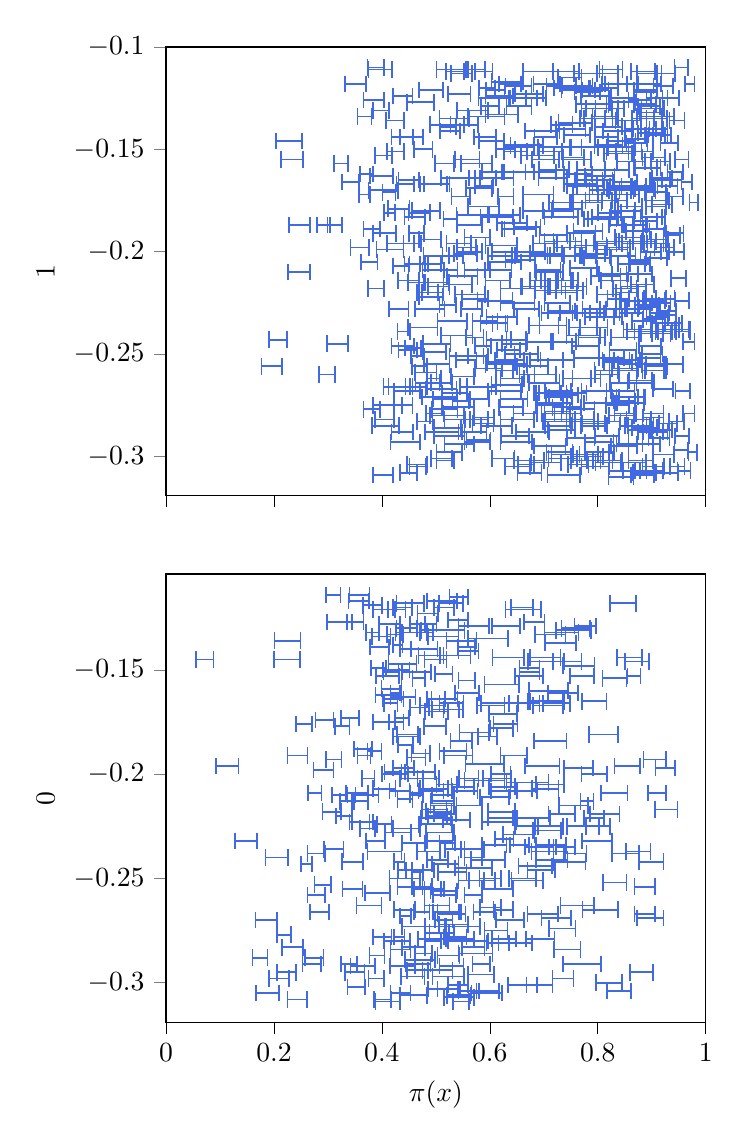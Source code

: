 % This file was created with tikzplotlib v0.10.1.
\begin{tikzpicture}

\definecolor{darkgray176}{RGB}{176,176,176}
\definecolor{royalblue}{RGB}{65,105,225}

\begin{groupplot}[group style={group size=1 by 2}]
\nextgroupplot[
scaled x ticks=manual:{}{\pgfmathparse{#1}},
tick align=outside,
tick pos=left,
x grid style={darkgray176},
xmin=0, xmax=1,
xtick style={color=black},
xticklabels={},
ylabel={1},
ymin=-0.319, ymax=-0.1
]
\addplot [semithick, royalblue, mark=|, mark size=3, mark options={solid}]
table {%
0.462 -0.264
0.507 -0.264
};
\addplot [semithick, royalblue, mark=|, mark size=3, mark options={solid}]
table {%
0.722 -0.219
0.773 -0.219
};
\addplot [semithick, royalblue, mark=|, mark size=3, mark options={solid}]
table {%
0.955 -0.166
0.975 -0.166
};
\addplot [semithick, royalblue, mark=|, mark size=3, mark options={solid}]
table {%
0.822 -0.125
0.868 -0.125
};
\addplot [semithick, royalblue, mark=|, mark size=3, mark options={solid}]
table {%
0.649 -0.288
0.71 -0.288
};
\addplot [semithick, royalblue, mark=|, mark size=3, mark options={solid}]
table {%
0.592 -0.197
0.65 -0.197
};
\addplot [semithick, royalblue, mark=|, mark size=3, mark options={solid}]
table {%
0.418 -0.288
0.458 -0.288
};
\addplot [semithick, royalblue, mark=|, mark size=3, mark options={solid}]
table {%
0.852 -0.228
0.896 -0.228
};
\addplot [semithick, royalblue, mark=|, mark size=3, mark options={solid}]
table {%
0.795 -0.144
0.838 -0.144
};
\addplot [semithick, royalblue, mark=|, mark size=3, mark options={solid}]
table {%
0.942 -0.297
0.967 -0.297
};
\addplot [semithick, royalblue, mark=|, mark size=3, mark options={solid}]
table {%
0.776 -0.293
0.829 -0.293
};
\addplot [semithick, royalblue, mark=|, mark size=3, mark options={solid}]
table {%
0.572 -0.257
0.623 -0.257
};
\addplot [semithick, royalblue, mark=|, mark size=3, mark options={solid}]
table {%
0.79 -0.134
0.836 -0.134
};
\addplot [semithick, royalblue, mark=|, mark size=3, mark options={solid}]
table {%
0.62 -0.218
0.684 -0.218
};
\addplot [semithick, royalblue, mark=|, mark size=3, mark options={solid}]
table {%
0.476 -0.245
0.527 -0.245
};
\addplot [semithick, royalblue, mark=|, mark size=3, mark options={solid}]
table {%
0.861 -0.216
0.904 -0.216
};
\addplot [semithick, royalblue, mark=|, mark size=3, mark options={solid}]
table {%
0.844 -0.168
0.889 -0.168
};
\addplot [semithick, royalblue, mark=|, mark size=3, mark options={solid}]
table {%
0.673 -0.236
0.727 -0.236
};
\addplot [semithick, royalblue, mark=|, mark size=3, mark options={solid}]
table {%
0.845 -0.187
0.891 -0.187
};
\addplot [semithick, royalblue, mark=|, mark size=3, mark options={solid}]
table {%
0.754 -0.299
0.801 -0.299
};
\addplot [semithick, royalblue, mark=|, mark size=3, mark options={solid}]
table {%
0.798 -0.199
0.855 -0.199
};
\addplot [semithick, royalblue, mark=|, mark size=3, mark options={solid}]
table {%
0.434 -0.308
0.465 -0.308
};
\addplot [semithick, royalblue, mark=|, mark size=3, mark options={solid}]
table {%
0.845 -0.196
0.892 -0.196
};
\addplot [semithick, royalblue, mark=|, mark size=3, mark options={solid}]
table {%
0.507 -0.135
0.561 -0.135
};
\addplot [semithick, royalblue, mark=|, mark size=3, mark options={solid}]
table {%
0.591 -0.209
0.64 -0.209
};
\addplot [semithick, royalblue, mark=|, mark size=3, mark options={solid}]
table {%
0.311 -0.157
0.337 -0.157
};
\addplot [semithick, royalblue, mark=|, mark size=3, mark options={solid}]
table {%
0.874 -0.288
0.921 -0.288
};
\addplot [semithick, royalblue, mark=|, mark size=3, mark options={solid}]
table {%
0.905 -0.134
0.941 -0.134
};
\addplot [semithick, royalblue, mark=|, mark size=3, mark options={solid}]
table {%
0.869 -0.226
0.913 -0.226
};
\addplot [semithick, royalblue, mark=|, mark size=3, mark options={solid}]
table {%
0.446 -0.127
0.496 -0.127
};
\addplot [semithick, royalblue, mark=|, mark size=3, mark options={solid}]
table {%
0.909 -0.231
0.944 -0.231
};
\addplot [semithick, royalblue, mark=|, mark size=3, mark options={solid}]
table {%
0.779 -0.165
0.827 -0.165
};
\addplot [semithick, royalblue, mark=|, mark size=3, mark options={solid}]
table {%
0.514 -0.216
0.567 -0.216
};
\addplot [semithick, royalblue, mark=|, mark size=3, mark options={solid}]
table {%
0.862 -0.309
0.904 -0.309
};
\addplot [semithick, royalblue, mark=|, mark size=3, mark options={solid}]
table {%
0.851 -0.285
0.897 -0.285
};
\addplot [semithick, royalblue, mark=|, mark size=3, mark options={solid}]
table {%
0.897 -0.165
0.934 -0.165
};
\addplot [semithick, royalblue, mark=|, mark size=3, mark options={solid}]
table {%
0.47 -0.167
0.521 -0.167
};
\addplot [semithick, royalblue, mark=|, mark size=3, mark options={solid}]
table {%
0.451 -0.305
0.482 -0.305
};
\addplot [semithick, royalblue, mark=|, mark size=3, mark options={solid}]
table {%
0.707 -0.202
0.771 -0.202
};
\addplot [semithick, royalblue, mark=|, mark size=3, mark options={solid}]
table {%
0.809 -0.253
0.859 -0.253
};
\addplot [semithick, royalblue, mark=|, mark size=3, mark options={solid}]
table {%
0.857 -0.294
0.902 -0.294
};
\addplot [semithick, royalblue, mark=|, mark size=3, mark options={solid}]
table {%
0.683 -0.209
0.731 -0.209
};
\addplot [semithick, royalblue, mark=|, mark size=3, mark options={solid}]
table {%
0.429 -0.239
0.452 -0.239
};
\addplot [semithick, royalblue, mark=|, mark size=3, mark options={solid}]
table {%
0.863 -0.135
0.904 -0.135
};
\addplot [semithick, royalblue, mark=|, mark size=3, mark options={solid}]
table {%
0.877 -0.24
0.921 -0.24
};
\addplot [semithick, royalblue, mark=|, mark size=3, mark options={solid}]
table {%
0.855 -0.264
0.904 -0.264
};
\addplot [semithick, royalblue, mark=|, mark size=3, mark options={solid}]
table {%
0.511 -0.276
0.571 -0.276
};
\addplot [semithick, royalblue, mark=|, mark size=3, mark options={solid}]
table {%
0.874 -0.118
0.917 -0.118
};
\addplot [semithick, royalblue, mark=|, mark size=3, mark options={solid}]
table {%
0.833 -0.136
0.88 -0.136
};
\addplot [semithick, royalblue, mark=|, mark size=3, mark options={solid}]
table {%
0.535 -0.221
0.591 -0.221
};
\addplot [semithick, royalblue, mark=|, mark size=3, mark options={solid}]
table {%
0.444 -0.266
0.484 -0.266
};
\addplot [semithick, royalblue, mark=|, mark size=3, mark options={solid}]
table {%
0.808 -0.175
0.854 -0.175
};
\addplot [semithick, royalblue, mark=|, mark size=3, mark options={solid}]
table {%
0.847 -0.307
0.89 -0.307
};
\addplot [semithick, royalblue, mark=|, mark size=3, mark options={solid}]
table {%
0.777 -0.298
0.821 -0.298
};
\addplot [semithick, royalblue, mark=|, mark size=3, mark options={solid}]
table {%
0.886 -0.196
0.926 -0.196
};
\addplot [semithick, royalblue, mark=|, mark size=3, mark options={solid}]
table {%
0.876 -0.227
0.915 -0.227
};
\addplot [semithick, royalblue, mark=|, mark size=3, mark options={solid}]
table {%
0.477 -0.202
0.524 -0.202
};
\addplot [semithick, royalblue, mark=|, mark size=3, mark options={solid}]
table {%
0.936 -0.213
0.963 -0.213
};
\addplot [semithick, royalblue, mark=|, mark size=3, mark options={solid}]
table {%
0.431 -0.248
0.465 -0.248
};
\addplot [semithick, royalblue, mark=|, mark size=3, mark options={solid}]
table {%
0.366 -0.126
0.404 -0.126
};
\addplot [semithick, royalblue, mark=|, mark size=3, mark options={solid}]
table {%
0.456 -0.256
0.483 -0.256
};
\addplot [semithick, royalblue, mark=|, mark size=3, mark options={solid}]
table {%
0.469 -0.222
0.512 -0.222
};
\addplot [semithick, royalblue, mark=|, mark size=3, mark options={solid}]
table {%
0.901 -0.177
0.938 -0.177
};
\addplot [semithick, royalblue, mark=|, mark size=3, mark options={solid}]
table {%
0.885 -0.279
0.922 -0.279
};
\addplot [semithick, royalblue, mark=|, mark size=3, mark options={solid}]
table {%
0.817 -0.169
0.869 -0.169
};
\addplot [semithick, royalblue, mark=|, mark size=3, mark options={solid}]
table {%
0.627 -0.149
0.682 -0.149
};
\addplot [semithick, royalblue, mark=|, mark size=3, mark options={solid}]
table {%
0.512 -0.202
0.55 -0.202
};
\addplot [semithick, royalblue, mark=|, mark size=3, mark options={solid}]
table {%
0.778 -0.13
0.837 -0.13
};
\addplot [semithick, royalblue, mark=|, mark size=3, mark options={solid}]
table {%
0.629 -0.119
0.677 -0.119
};
\addplot [semithick, royalblue, mark=|, mark size=3, mark options={solid}]
table {%
0.68 -0.196
0.725 -0.196
};
\addplot [semithick, royalblue, mark=|, mark size=3, mark options={solid}]
table {%
0.798 -0.232
0.845 -0.232
};
\addplot [semithick, royalblue, mark=|, mark size=3, mark options={solid}]
table {%
0.867 -0.128
0.908 -0.128
};
\addplot [semithick, royalblue, mark=|, mark size=3, mark options={solid}]
table {%
0.903 -0.119
0.94 -0.119
};
\addplot [semithick, royalblue, mark=|, mark size=3, mark options={solid}]
table {%
0.647 -0.202
0.707 -0.202
};
\addplot [semithick, royalblue, mark=|, mark size=3, mark options={solid}]
table {%
0.943 -0.155
0.968 -0.155
};
\addplot [semithick, royalblue, mark=|, mark size=3, mark options={solid}]
table {%
0.848 -0.238
0.898 -0.238
};
\addplot [semithick, royalblue, mark=|, mark size=3, mark options={solid}]
table {%
0.883 -0.305
0.923 -0.305
};
\addplot [semithick, royalblue, mark=|, mark size=3, mark options={solid}]
table {%
0.88 -0.14
0.921 -0.14
};
\addplot [semithick, royalblue, mark=|, mark size=3, mark options={solid}]
table {%
0.475 -0.209
0.516 -0.209
};
\addplot [semithick, royalblue, mark=|, mark size=3, mark options={solid}]
table {%
0.92 -0.236
0.951 -0.236
};
\addplot [semithick, royalblue, mark=|, mark size=3, mark options={solid}]
table {%
0.865 -0.308
0.906 -0.308
};
\addplot [semithick, royalblue, mark=|, mark size=3, mark options={solid}]
table {%
0.719 -0.198
0.778 -0.198
};
\addplot [semithick, royalblue, mark=|, mark size=3, mark options={solid}]
table {%
0.813 -0.118
0.873 -0.118
};
\addplot [semithick, royalblue, mark=|, mark size=3, mark options={solid}]
table {%
0.67 -0.26
0.722 -0.26
};
\addplot [semithick, royalblue, mark=|, mark size=3, mark options={solid}]
table {%
0.521 -0.212
0.577 -0.212
};
\addplot [semithick, royalblue, mark=|, mark size=3, mark options={solid}]
table {%
0.73 -0.23
0.786 -0.23
};
\addplot [semithick, royalblue, mark=|, mark size=3, mark options={solid}]
table {%
0.623 -0.161
0.682 -0.161
};
\addplot [semithick, royalblue, mark=|, mark size=3, mark options={solid}]
table {%
0.681 -0.118
0.73 -0.118
};
\addplot [semithick, royalblue, mark=|, mark size=3, mark options={solid}]
table {%
0.623 -0.189
0.685 -0.189
};
\addplot [semithick, royalblue, mark=|, mark size=3, mark options={solid}]
table {%
0.794 -0.135
0.837 -0.135
};
\addplot [semithick, royalblue, mark=|, mark size=3, mark options={solid}]
table {%
0.794 -0.148
0.846 -0.148
};
\addplot [semithick, royalblue, mark=|, mark size=3, mark options={solid}]
table {%
0.743 -0.291
0.794 -0.291
};
\addplot [semithick, royalblue, mark=|, mark size=3, mark options={solid}]
table {%
0.823 -0.168
0.864 -0.168
};
\addplot [semithick, royalblue, mark=|, mark size=3, mark options={solid}]
table {%
0.62 -0.225
0.683 -0.225
};
\addplot [semithick, royalblue, mark=|, mark size=3, mark options={solid}]
table {%
0.88 -0.24
0.92 -0.24
};
\addplot [semithick, royalblue, mark=|, mark size=3, mark options={solid}]
table {%
0.661 -0.18
0.714 -0.18
};
\addplot [semithick, royalblue, mark=|, mark size=3, mark options={solid}]
table {%
0.582 -0.164
0.644 -0.164
};
\addplot [semithick, royalblue, mark=|, mark size=3, mark options={solid}]
table {%
0.756 -0.252
0.802 -0.252
};
\addplot [semithick, royalblue, mark=|, mark size=3, mark options={solid}]
table {%
0.822 -0.202
0.87 -0.202
};
\addplot [semithick, royalblue, mark=|, mark size=3, mark options={solid}]
table {%
0.651 -0.2
0.702 -0.2
};
\addplot [semithick, royalblue, mark=|, mark size=3, mark options={solid}]
table {%
0.945 -0.238
0.968 -0.238
};
\addplot [semithick, royalblue, mark=|, mark size=3, mark options={solid}]
table {%
0.527 -0.138
0.578 -0.138
};
\addplot [semithick, royalblue, mark=|, mark size=3, mark options={solid}]
table {%
0.795 -0.29
0.839 -0.29
};
\addplot [semithick, royalblue, mark=|, mark size=3, mark options={solid}]
table {%
0.821 -0.17
0.866 -0.17
};
\addplot [semithick, royalblue, mark=|, mark size=3, mark options={solid}]
table {%
0.812 -0.152
0.863 -0.152
};
\addplot [semithick, royalblue, mark=|, mark size=3, mark options={solid}]
table {%
0.883 -0.224
0.925 -0.224
};
\addplot [semithick, royalblue, mark=|, mark size=3, mark options={solid}]
table {%
0.41 -0.196
0.46 -0.196
};
\addplot [semithick, royalblue, mark=|, mark size=3, mark options={solid}]
table {%
0.489 -0.28
0.552 -0.28
};
\addplot [semithick, royalblue, mark=|, mark size=3, mark options={solid}]
table {%
0.769 -0.285
0.817 -0.285
};
\addplot [semithick, royalblue, mark=|, mark size=3, mark options={solid}]
table {%
0.553 -0.293
0.6 -0.293
};
\addplot [semithick, royalblue, mark=|, mark size=3, mark options={solid}]
table {%
0.539 -0.131
0.596 -0.131
};
\addplot [semithick, royalblue, mark=|, mark size=3, mark options={solid}]
table {%
0.799 -0.113
0.837 -0.113
};
\addplot [semithick, royalblue, mark=|, mark size=3, mark options={solid}]
table {%
0.864 -0.234
0.908 -0.234
};
\addplot [semithick, royalblue, mark=|, mark size=3, mark options={solid}]
table {%
0.84 -0.224
0.887 -0.224
};
\addplot [semithick, royalblue, mark=|, mark size=3, mark options={solid}]
table {%
0.644 -0.279
0.687 -0.279
};
\addplot [semithick, royalblue, mark=|, mark size=3, mark options={solid}]
table {%
0.409 -0.151
0.441 -0.151
};
\addplot [semithick, royalblue, mark=|, mark size=3, mark options={solid}]
table {%
0.749 -0.176
0.807 -0.176
};
\addplot [semithick, royalblue, mark=|, mark size=3, mark options={solid}]
table {%
0.857 -0.302
0.902 -0.302
};
\addplot [semithick, royalblue, mark=|, mark size=3, mark options={solid}]
table {%
0.879 -0.2
0.917 -0.2
};
\addplot [semithick, royalblue, mark=|, mark size=3, mark options={solid}]
table {%
0.761 -0.16
0.814 -0.16
};
\addplot [semithick, royalblue, mark=|, mark size=3, mark options={solid}]
table {%
0.717 -0.244
0.76 -0.244
};
\addplot [semithick, royalblue, mark=|, mark size=3, mark options={solid}]
table {%
0.717 -0.112
0.765 -0.112
};
\addplot [semithick, royalblue, mark=|, mark size=3, mark options={solid}]
table {%
0.465 -0.22
0.514 -0.22
};
\addplot [semithick, royalblue, mark=|, mark size=3, mark options={solid}]
table {%
0.685 -0.269
0.779 -0.269
};
\addplot [semithick, royalblue, mark=|, mark size=3, mark options={solid}]
table {%
0.423 -0.268
0.47 -0.268
};
\addplot [semithick, royalblue, mark=|, mark size=3, mark options={solid}]
table {%
0.477 -0.215
0.524 -0.215
};
\addplot [semithick, royalblue, mark=|, mark size=3, mark options={solid}]
table {%
0.774 -0.135
0.827 -0.135
};
\addplot [semithick, royalblue, mark=|, mark size=3, mark options={solid}]
table {%
0.584 -0.129
0.617 -0.129
};
\addplot [semithick, royalblue, mark=|, mark size=3, mark options={solid}]
table {%
0.58 -0.146
0.626 -0.146
};
\addplot [semithick, royalblue, mark=|, mark size=3, mark options={solid}]
table {%
0.572 -0.246
0.602 -0.246
};
\addplot [semithick, royalblue, mark=|, mark size=3, mark options={solid}]
table {%
0.579 -0.125
0.636 -0.125
};
\addplot [semithick, royalblue, mark=|, mark size=3, mark options={solid}]
table {%
0.737 -0.143
0.786 -0.143
};
\addplot [semithick, royalblue, mark=|, mark size=3, mark options={solid}]
table {%
0.626 -0.148
0.682 -0.148
};
\addplot [semithick, royalblue, mark=|, mark size=3, mark options={solid}]
table {%
0.795 -0.26
0.839 -0.26
};
\addplot [semithick, royalblue, mark=|, mark size=3, mark options={solid}]
table {%
0.384 -0.275
0.437 -0.275
};
\addplot [semithick, royalblue, mark=|, mark size=3, mark options={solid}]
table {%
0.749 -0.149
0.8 -0.149
};
\addplot [semithick, royalblue, mark=|, mark size=3, mark options={solid}]
table {%
0.595 -0.254
0.647 -0.254
};
\addplot [semithick, royalblue, mark=|, mark size=3, mark options={solid}]
table {%
0.638 -0.148
0.698 -0.148
};
\addplot [semithick, royalblue, mark=|, mark size=3, mark options={solid}]
table {%
0.887 -0.258
0.927 -0.258
};
\addplot [semithick, royalblue, mark=|, mark size=3, mark options={solid}]
table {%
0.713 -0.138
0.753 -0.138
};
\addplot [semithick, royalblue, mark=|, mark size=3, mark options={solid}]
table {%
0.916 -0.147
0.949 -0.147
};
\addplot [semithick, royalblue, mark=|, mark size=3, mark options={solid}]
table {%
0.9 -0.225
0.935 -0.225
};
\addplot [semithick, royalblue, mark=|, mark size=3, mark options={solid}]
table {%
0.615 -0.173
0.644 -0.173
};
\addplot [semithick, royalblue, mark=|, mark size=3, mark options={solid}]
table {%
0.645 -0.228
0.691 -0.228
};
\addplot [semithick, royalblue, mark=|, mark size=3, mark options={solid}]
table {%
0.767 -0.135
0.813 -0.135
};
\addplot [semithick, royalblue, mark=|, mark size=3, mark options={solid}]
table {%
0.707 -0.309
0.767 -0.309
};
\addplot [semithick, royalblue, mark=|, mark size=3, mark options={solid}]
table {%
0.539 -0.187
0.586 -0.187
};
\addplot [semithick, royalblue, mark=|, mark size=3, mark options={solid}]
table {%
0.705 -0.27
0.763 -0.27
};
\addplot [semithick, royalblue, mark=|, mark size=3, mark options={solid}]
table {%
0.9 -0.24
0.935 -0.24
};
\addplot [semithick, royalblue, mark=|, mark size=3, mark options={solid}]
table {%
0.666 -0.161
0.723 -0.161
};
\addplot [semithick, royalblue, mark=|, mark size=3, mark options={solid}]
table {%
0.865 -0.195
0.908 -0.195
};
\addplot [semithick, royalblue, mark=|, mark size=3, mark options={solid}]
table {%
0.62 -0.293
0.678 -0.293
};
\addplot [semithick, royalblue, mark=|, mark size=3, mark options={solid}]
table {%
0.867 -0.159
0.91 -0.159
};
\addplot [semithick, royalblue, mark=|, mark size=3, mark options={solid}]
table {%
0.298 -0.245
0.337 -0.245
};
\addplot [semithick, royalblue, mark=|, mark size=3, mark options={solid}]
table {%
0.617 -0.276
0.661 -0.276
};
\addplot [semithick, royalblue, mark=|, mark size=3, mark options={solid}]
table {%
0.355 -0.134
0.381 -0.134
};
\addplot [semithick, royalblue, mark=|, mark size=3, mark options={solid}]
table {%
0.789 -0.183
0.837 -0.183
};
\addplot [semithick, royalblue, mark=|, mark size=3, mark options={solid}]
table {%
0.894 -0.143
0.929 -0.143
};
\addplot [semithick, royalblue, mark=|, mark size=3, mark options={solid}]
table {%
0.628 -0.25
0.689 -0.25
};
\addplot [semithick, royalblue, mark=|, mark size=3, mark options={solid}]
table {%
0.375 -0.111
0.419 -0.111
};
\addplot [semithick, royalblue, mark=|, mark size=3, mark options={solid}]
table {%
0.89 -0.232
0.93 -0.232
};
\addplot [semithick, royalblue, mark=|, mark size=3, mark options={solid}]
table {%
0.559 -0.134
0.627 -0.134
};
\addplot [semithick, royalblue, mark=|, mark size=3, mark options={solid}]
table {%
0.44 -0.196
0.473 -0.196
};
\addplot [semithick, royalblue, mark=|, mark size=3, mark options={solid}]
table {%
0.753 -0.262
0.805 -0.262
};
\addplot [semithick, royalblue, mark=|, mark size=3, mark options={solid}]
table {%
0.92 -0.125
0.951 -0.125
};
\addplot [semithick, royalblue, mark=|, mark size=3, mark options={solid}]
table {%
0.511 -0.269
0.558 -0.269
};
\addplot [semithick, royalblue, mark=|, mark size=3, mark options={solid}]
table {%
0.378 -0.163
0.421 -0.163
};
\addplot [semithick, royalblue, mark=|, mark size=3, mark options={solid}]
table {%
0.944 -0.268
0.971 -0.268
};
\addplot [semithick, royalblue, mark=|, mark size=3, mark options={solid}]
table {%
0.742 -0.283
0.8 -0.283
};
\addplot [semithick, royalblue, mark=|, mark size=3, mark options={solid}]
table {%
0.927 -0.191
0.959 -0.191
};
\addplot [semithick, royalblue, mark=|, mark size=3, mark options={solid}]
table {%
0.835 -0.271
0.885 -0.271
};
\addplot [semithick, royalblue, mark=|, mark size=3, mark options={solid}]
table {%
0.792 -0.196
0.835 -0.196
};
\addplot [semithick, royalblue, mark=|, mark size=3, mark options={solid}]
table {%
0.573 -0.112
0.605 -0.112
};
\addplot [semithick, royalblue, mark=|, mark size=3, mark options={solid}]
table {%
0.676 -0.303
0.732 -0.303
};
\addplot [semithick, royalblue, mark=|, mark size=3, mark options={solid}]
table {%
0.718 -0.195
0.77 -0.195
};
\addplot [semithick, royalblue, mark=|, mark size=3, mark options={solid}]
table {%
0.796 -0.13
0.849 -0.13
};
\addplot [semithick, royalblue, mark=|, mark size=3, mark options={solid}]
table {%
0.914 -0.284
0.947 -0.284
};
\addplot [semithick, royalblue, mark=|, mark size=3, mark options={solid}]
table {%
0.702 -0.285
0.751 -0.285
};
\addplot [semithick, royalblue, mark=|, mark size=3, mark options={solid}]
table {%
0.867 -0.122
0.909 -0.122
};
\addplot [semithick, royalblue, mark=|, mark size=3, mark options={solid}]
table {%
0.674 -0.201
0.734 -0.201
};
\addplot [semithick, royalblue, mark=|, mark size=3, mark options={solid}]
table {%
0.749 -0.282
0.793 -0.282
};
\addplot [semithick, royalblue, mark=|, mark size=3, mark options={solid}]
table {%
0.696 -0.23
0.753 -0.23
};
\addplot [semithick, royalblue, mark=|, mark size=3, mark options={solid}]
table {%
0.507 -0.139
0.537 -0.139
};
\addplot [semithick, royalblue, mark=|, mark size=3, mark options={solid}]
table {%
0.501 -0.302
0.534 -0.302
};
\addplot [semithick, royalblue, mark=|, mark size=3, mark options={solid}]
table {%
0.469 -0.194
0.51 -0.194
};
\addplot [semithick, royalblue, mark=|, mark size=3, mark options={solid}]
table {%
0.887 -0.143
0.924 -0.143
};
\addplot [semithick, royalblue, mark=|, mark size=3, mark options={solid}]
table {%
0.357 -0.172
0.378 -0.172
};
\addplot [semithick, royalblue, mark=|, mark size=3, mark options={solid}]
table {%
0.559 -0.251
0.596 -0.251
};
\addplot [semithick, royalblue, mark=|, mark size=3, mark options={solid}]
table {%
0.831 -0.279
0.871 -0.279
};
\addplot [semithick, royalblue, mark=|, mark size=3, mark options={solid}]
table {%
0.867 -0.121
0.91 -0.121
};
\addplot [semithick, royalblue, mark=|, mark size=3, mark options={solid}]
table {%
0.856 -0.285
0.903 -0.285
};
\addplot [semithick, royalblue, mark=|, mark size=3, mark options={solid}]
table {%
0.738 -0.202
0.797 -0.202
};
\addplot [semithick, royalblue, mark=|, mark size=3, mark options={solid}]
table {%
0.881 -0.255
0.923 -0.255
};
\addplot [semithick, royalblue, mark=|, mark size=3, mark options={solid}]
table {%
0.785 -0.17
0.84 -0.17
};
\addplot [semithick, royalblue, mark=|, mark size=3, mark options={solid}]
table {%
0.89 -0.175
0.932 -0.175
};
\addplot [semithick, royalblue, mark=|, mark size=3, mark options={solid}]
table {%
0.861 -0.17
0.907 -0.17
};
\addplot [semithick, royalblue, mark=|, mark size=3, mark options={solid}]
table {%
0.962 -0.118
0.979 -0.118
};
\addplot [semithick, royalblue, mark=|, mark size=3, mark options={solid}]
table {%
0.742 -0.241
0.804 -0.241
};
\addplot [semithick, royalblue, mark=|, mark size=3, mark options={solid}]
table {%
0.43 -0.214
0.469 -0.214
};
\addplot [semithick, royalblue, mark=|, mark size=3, mark options={solid}]
table {%
0.447 -0.304
0.483 -0.304
};
\addplot [semithick, royalblue, mark=|, mark size=3, mark options={solid}]
table {%
0.802 -0.211
0.853 -0.211
};
\addplot [semithick, royalblue, mark=|, mark size=3, mark options={solid}]
table {%
0.691 -0.151
0.734 -0.151
};
\addplot [semithick, royalblue, mark=|, mark size=3, mark options={solid}]
table {%
0.889 -0.203
0.928 -0.203
};
\addplot [semithick, royalblue, mark=|, mark size=3, mark options={solid}]
table {%
0.857 -0.126
0.899 -0.126
};
\addplot [semithick, royalblue, mark=|, mark size=3, mark options={solid}]
table {%
0.839 -0.271
0.887 -0.271
};
\addplot [semithick, royalblue, mark=|, mark size=3, mark options={solid}]
table {%
0.434 -0.144
0.476 -0.144
};
\addplot [semithick, royalblue, mark=|, mark size=3, mark options={solid}]
table {%
0.802 -0.252
0.849 -0.252
};
\addplot [semithick, royalblue, mark=|, mark size=3, mark options={solid}]
table {%
0.758 -0.165
0.809 -0.165
};
\addplot [semithick, royalblue, mark=|, mark size=3, mark options={solid}]
table {%
0.82 -0.31
0.866 -0.31
};
\addplot [semithick, royalblue, mark=|, mark size=3, mark options={solid}]
table {%
0.403 -0.266
0.457 -0.266
};
\addplot [semithick, royalblue, mark=|, mark size=3, mark options={solid}]
table {%
0.422 -0.275
0.457 -0.275
};
\addplot [semithick, royalblue, mark=|, mark size=3, mark options={solid}]
table {%
0.919 -0.165
0.955 -0.165
};
\addplot [semithick, royalblue, mark=|, mark size=3, mark options={solid}]
table {%
0.531 -0.273
0.562 -0.273
};
\addplot [semithick, royalblue, mark=|, mark size=3, mark options={solid}]
table {%
0.78 -0.302
0.827 -0.302
};
\addplot [semithick, royalblue, mark=|, mark size=3, mark options={solid}]
table {%
0.885 -0.233
0.925 -0.233
};
\addplot [semithick, royalblue, mark=|, mark size=3, mark options={solid}]
table {%
0.881 -0.13
0.923 -0.13
};
\addplot [semithick, royalblue, mark=|, mark size=3, mark options={solid}]
table {%
0.539 -0.198
0.574 -0.198
};
\addplot [semithick, royalblue, mark=|, mark size=3, mark options={solid}]
table {%
0.45 -0.191
0.478 -0.191
};
\addplot [semithick, royalblue, mark=|, mark size=3, mark options={solid}]
table {%
0.701 -0.225
0.749 -0.225
};
\addplot [semithick, royalblue, mark=|, mark size=3, mark options={solid}]
table {%
0.821 -0.28
0.867 -0.28
};
\addplot [semithick, royalblue, mark=|, mark size=3, mark options={solid}]
table {%
0.622 -0.245
0.667 -0.245
};
\addplot [semithick, royalblue, mark=|, mark size=3, mark options={solid}]
table {%
0.873 -0.134
0.919 -0.134
};
\addplot [semithick, royalblue, mark=|, mark size=3, mark options={solid}]
table {%
0.858 -0.205
0.898 -0.205
};
\addplot [semithick, royalblue, mark=|, mark size=3, mark options={solid}]
table {%
0.759 -0.197
0.816 -0.197
};
\addplot [semithick, royalblue, mark=|, mark size=3, mark options={solid}]
table {%
0.9 -0.287
0.937 -0.287
};
\addplot [semithick, royalblue, mark=|, mark size=3, mark options={solid}]
table {%
0.762 -0.168
0.811 -0.168
};
\addplot [semithick, royalblue, mark=|, mark size=3, mark options={solid}]
table {%
0.867 -0.185
0.91 -0.185
};
\addplot [semithick, royalblue, mark=|, mark size=3, mark options={solid}]
table {%
0.592 -0.214
0.637 -0.214
};
\addplot [semithick, royalblue, mark=|, mark size=3, mark options={solid}]
table {%
0.758 -0.201
0.813 -0.201
};
\addplot [semithick, royalblue, mark=|, mark size=3, mark options={solid}]
table {%
0.926 -0.255
0.958 -0.255
};
\addplot [semithick, royalblue, mark=|, mark size=3, mark options={solid}]
table {%
0.645 -0.302
0.7 -0.302
};
\addplot [semithick, royalblue, mark=|, mark size=3, mark options={solid}]
table {%
0.97 -0.176
0.986 -0.176
};
\addplot [semithick, royalblue, mark=|, mark size=3, mark options={solid}]
table {%
0.82 -0.307
0.869 -0.307
};
\addplot [semithick, royalblue, mark=|, mark size=3, mark options={solid}]
table {%
0.685 -0.275
0.735 -0.275
};
\addplot [semithick, royalblue, mark=|, mark size=3, mark options={solid}]
table {%
0.884 -0.189
0.924 -0.189
};
\addplot [semithick, royalblue, mark=|, mark size=3, mark options={solid}]
table {%
0.83 -0.253
0.878 -0.253
};
\addplot [semithick, royalblue, mark=|, mark size=3, mark options={solid}]
table {%
0.896 -0.23
0.932 -0.23
};
\addplot [semithick, royalblue, mark=|, mark size=3, mark options={solid}]
table {%
0.465 -0.283
0.494 -0.283
};
\addplot [semithick, royalblue, mark=|, mark size=3, mark options={solid}]
table {%
0.684 -0.219
0.74 -0.219
};
\addplot [semithick, royalblue, mark=|, mark size=3, mark options={solid}]
table {%
0.824 -0.242
0.876 -0.242
};
\addplot [semithick, royalblue, mark=|, mark size=3, mark options={solid}]
table {%
0.813 -0.16
0.858 -0.16
};
\addplot [semithick, royalblue, mark=|, mark size=3, mark options={solid}]
table {%
0.498 -0.157
0.533 -0.157
};
\addplot [semithick, royalblue, mark=|, mark size=3, mark options={solid}]
table {%
0.958 -0.279
0.979 -0.279
};
\addplot [semithick, royalblue, mark=|, mark size=3, mark options={solid}]
table {%
0.191 -0.243
0.224 -0.243
};
\addplot [semithick, royalblue, mark=|, mark size=3, mark options={solid}]
table {%
0.767 -0.237
0.818 -0.237
};
\addplot [semithick, royalblue, mark=|, mark size=3, mark options={solid}]
table {%
0.563 -0.272
0.599 -0.272
};
\addplot [semithick, royalblue, mark=|, mark size=3, mark options={solid}]
table {%
0.449 -0.181
0.489 -0.181
};
\addplot [semithick, royalblue, mark=|, mark size=3, mark options={solid}]
table {%
0.835 -0.294
0.883 -0.294
};
\addplot [semithick, royalblue, mark=|, mark size=3, mark options={solid}]
table {%
0.873 -0.113
0.918 -0.113
};
\addplot [semithick, royalblue, mark=|, mark size=3, mark options={solid}]
table {%
0.873 -0.294
0.915 -0.294
};
\addplot [semithick, royalblue, mark=|, mark size=3, mark options={solid}]
table {%
0.857 -0.204
0.898 -0.204
};
\addplot [semithick, royalblue, mark=|, mark size=3, mark options={solid}]
table {%
0.911 -0.168
0.948 -0.168
};
\addplot [semithick, royalblue, mark=|, mark size=3, mark options={solid}]
table {%
0.908 -0.223
0.942 -0.223
};
\addplot [semithick, royalblue, mark=|, mark size=3, mark options={solid}]
table {%
0.515 -0.209
0.54 -0.209
};
\addplot [semithick, royalblue, mark=|, mark size=3, mark options={solid}]
table {%
0.823 -0.127
0.87 -0.127
};
\addplot [semithick, royalblue, mark=|, mark size=3, mark options={solid}]
table {%
0.451 -0.206
0.485 -0.206
};
\addplot [semithick, royalblue, mark=|, mark size=3, mark options={solid}]
table {%
0.412 -0.266
0.452 -0.266
};
\addplot [semithick, royalblue, mark=|, mark size=3, mark options={solid}]
table {%
0.213 -0.155
0.254 -0.155
};
\addplot [semithick, royalblue, mark=|, mark size=3, mark options={solid}]
table {%
0.883 -0.258
0.923 -0.258
};
\addplot [semithick, royalblue, mark=|, mark size=3, mark options={solid}]
table {%
0.593 -0.121
0.627 -0.121
};
\addplot [semithick, royalblue, mark=|, mark size=3, mark options={solid}]
table {%
0.65 -0.256
0.708 -0.256
};
\addplot [semithick, royalblue, mark=|, mark size=3, mark options={solid}]
table {%
0.908 -0.238
0.943 -0.238
};
\addplot [semithick, royalblue, mark=|, mark size=3, mark options={solid}]
table {%
0.659 -0.217
0.708 -0.217
};
\addplot [semithick, royalblue, mark=|, mark size=3, mark options={solid}]
table {%
0.28 -0.187
0.304 -0.187
};
\addplot [semithick, royalblue, mark=|, mark size=3, mark options={solid}]
table {%
0.884 -0.233
0.925 -0.233
};
\addplot [semithick, royalblue, mark=|, mark size=3, mark options={solid}]
table {%
0.832 -0.172
0.876 -0.172
};
\addplot [semithick, royalblue, mark=|, mark size=3, mark options={solid}]
table {%
0.705 -0.298
0.753 -0.298
};
\addplot [semithick, royalblue, mark=|, mark size=3, mark options={solid}]
table {%
0.547 -0.157
0.604 -0.157
};
\addplot [semithick, royalblue, mark=|, mark size=3, mark options={solid}]
table {%
0.818 -0.223
0.858 -0.223
};
\addplot [semithick, royalblue, mark=|, mark size=3, mark options={solid}]
table {%
0.883 -0.154
0.924 -0.154
};
\addplot [semithick, royalblue, mark=|, mark size=3, mark options={solid}]
table {%
0.708 -0.229
0.758 -0.229
};
\addplot [semithick, royalblue, mark=|, mark size=3, mark options={solid}]
table {%
0.743 -0.168
0.79 -0.168
};
\addplot [semithick, royalblue, mark=|, mark size=3, mark options={solid}]
table {%
0.359 -0.162
0.383 -0.162
};
\addplot [semithick, royalblue, mark=|, mark size=3, mark options={solid}]
table {%
0.843 -0.224
0.89 -0.224
};
\addplot [semithick, royalblue, mark=|, mark size=3, mark options={solid}]
table {%
0.819 -0.146
0.87 -0.146
};
\addplot [semithick, royalblue, mark=|, mark size=3, mark options={solid}]
table {%
0.507 -0.226
0.537 -0.226
};
\addplot [semithick, royalblue, mark=|, mark size=3, mark options={solid}]
table {%
0.698 -0.283
0.753 -0.283
};
\addplot [semithick, royalblue, mark=|, mark size=3, mark options={solid}]
table {%
0.685 -0.21
0.735 -0.21
};
\addplot [semithick, royalblue, mark=|, mark size=3, mark options={solid}]
table {%
0.85 -0.228
0.898 -0.228
};
\addplot [semithick, royalblue, mark=|, mark size=3, mark options={solid}]
table {%
0.553 -0.193
0.6 -0.193
};
\addplot [semithick, royalblue, mark=|, mark size=3, mark options={solid}]
table {%
0.863 -0.286
0.91 -0.286
};
\addplot [semithick, royalblue, mark=|, mark size=3, mark options={solid}]
table {%
0.89 -0.14
0.929 -0.14
};
\addplot [semithick, royalblue, mark=|, mark size=3, mark options={solid}]
table {%
0.857 -0.211
0.901 -0.211
};
\addplot [semithick, royalblue, mark=|, mark size=3, mark options={solid}]
table {%
0.899 -0.194
0.931 -0.194
};
\addplot [semithick, royalblue, mark=|, mark size=3, mark options={solid}]
table {%
0.529 -0.173
0.563 -0.173
};
\addplot [semithick, royalblue, mark=|, mark size=3, mark options={solid}]
table {%
0.497 -0.286
0.546 -0.286
};
\addplot [semithick, royalblue, mark=|, mark size=3, mark options={solid}]
table {%
0.373 -0.11
0.404 -0.11
};
\addplot [semithick, royalblue, mark=|, mark size=3, mark options={solid}]
table {%
0.91 -0.113
0.943 -0.113
};
\addplot [semithick, royalblue, mark=|, mark size=3, mark options={solid}]
table {%
0.299 -0.187
0.326 -0.187
};
\addplot [semithick, royalblue, mark=|, mark size=3, mark options={solid}]
table {%
0.9 -0.164
0.938 -0.164
};
\addplot [semithick, royalblue, mark=|, mark size=3, mark options={solid}]
table {%
0.496 -0.29
0.553 -0.29
};
\addplot [semithick, royalblue, mark=|, mark size=3, mark options={solid}]
table {%
0.411 -0.179
0.451 -0.179
};
\addplot [semithick, royalblue, mark=|, mark size=3, mark options={solid}]
table {%
0.84 -0.23
0.885 -0.23
};
\addplot [semithick, royalblue, mark=|, mark size=3, mark options={solid}]
table {%
0.696 -0.279
0.733 -0.279
};
\addplot [semithick, royalblue, mark=|, mark size=3, mark options={solid}]
table {%
0.514 -0.184
0.54 -0.184
};
\addplot [semithick, royalblue, mark=|, mark size=3, mark options={solid}]
table {%
0.701 -0.183
0.763 -0.183
};
\addplot [semithick, royalblue, mark=|, mark size=3, mark options={solid}]
table {%
0.538 -0.182
0.596 -0.182
};
\addplot [semithick, royalblue, mark=|, mark size=3, mark options={solid}]
table {%
0.948 -0.307
0.972 -0.307
};
\addplot [semithick, royalblue, mark=|, mark size=3, mark options={solid}]
table {%
0.786 -0.12
0.838 -0.12
};
\addplot [semithick, royalblue, mark=|, mark size=3, mark options={solid}]
table {%
0.599 -0.182
0.656 -0.182
};
\addplot [semithick, royalblue, mark=|, mark size=3, mark options={solid}]
table {%
0.822 -0.248
0.872 -0.248
};
\addplot [semithick, royalblue, mark=|, mark size=3, mark options={solid}]
table {%
0.749 -0.208
0.799 -0.208
};
\addplot [semithick, royalblue, mark=|, mark size=3, mark options={solid}]
table {%
0.772 -0.228
0.815 -0.228
};
\addplot [semithick, royalblue, mark=|, mark size=3, mark options={solid}]
table {%
0.743 -0.191
0.796 -0.191
};
\addplot [semithick, royalblue, mark=|, mark size=3, mark options={solid}]
table {%
0.382 -0.285
0.432 -0.285
};
\addplot [semithick, royalblue, mark=|, mark size=3, mark options={solid}]
table {%
0.332 -0.118
0.371 -0.118
};
\addplot [semithick, royalblue, mark=|, mark size=3, mark options={solid}]
table {%
0.557 -0.292
0.601 -0.292
};
\addplot [semithick, royalblue, mark=|, mark size=3, mark options={solid}]
table {%
0.592 -0.255
0.669 -0.255
};
\addplot [semithick, royalblue, mark=|, mark size=3, mark options={solid}]
table {%
0.516 -0.282
0.563 -0.282
};
\addplot [semithick, royalblue, mark=|, mark size=3, mark options={solid}]
table {%
0.646 -0.25
0.69 -0.25
};
\addplot [semithick, royalblue, mark=|, mark size=3, mark options={solid}]
table {%
0.626 -0.151
0.669 -0.151
};
\addplot [semithick, royalblue, mark=|, mark size=3, mark options={solid}]
table {%
0.461 -0.228
0.516 -0.228
};
\addplot [semithick, royalblue, mark=|, mark size=3, mark options={solid}]
table {%
0.508 -0.141
0.545 -0.141
};
\addplot [semithick, royalblue, mark=|, mark size=3, mark options={solid}]
table {%
0.62 -0.272
0.67 -0.272
};
\addplot [semithick, royalblue, mark=|, mark size=3, mark options={solid}]
table {%
0.573 -0.168
0.606 -0.168
};
\addplot [semithick, royalblue, mark=|, mark size=3, mark options={solid}]
table {%
0.631 -0.243
0.667 -0.243
};
\addplot [semithick, royalblue, mark=|, mark size=3, mark options={solid}]
table {%
0.701 -0.278
0.749 -0.278
};
\addplot [semithick, royalblue, mark=|, mark size=3, mark options={solid}]
table {%
0.774 -0.274
0.832 -0.274
};
\addplot [semithick, royalblue, mark=|, mark size=3, mark options={solid}]
table {%
0.401 -0.171
0.425 -0.171
};
\addplot [semithick, royalblue, mark=|, mark size=3, mark options={solid}]
table {%
0.69 -0.164
0.743 -0.164
};
\addplot [semithick, royalblue, mark=|, mark size=3, mark options={solid}]
table {%
0.501 -0.111
0.556 -0.111
};
\addplot [semithick, royalblue, mark=|, mark size=3, mark options={solid}]
table {%
0.431 -0.165
0.469 -0.165
};
\addplot [semithick, royalblue, mark=|, mark size=3, mark options={solid}]
table {%
0.604 -0.301
0.646 -0.301
};
\addplot [semithick, royalblue, mark=|, mark size=3, mark options={solid}]
table {%
0.416 -0.293
0.471 -0.293
};
\addplot [semithick, royalblue, mark=|, mark size=3, mark options={solid}]
table {%
0.942 -0.11
0.967 -0.11
};
\addplot [semithick, royalblue, mark=|, mark size=3, mark options={solid}]
table {%
0.734 -0.119
0.79 -0.119
};
\addplot [semithick, royalblue, mark=|, mark size=3, mark options={solid}]
table {%
0.519 -0.112
0.552 -0.112
};
\addplot [semithick, royalblue, mark=|, mark size=3, mark options={solid}]
table {%
0.711 -0.202
0.767 -0.202
};
\addplot [semithick, royalblue, mark=|, mark size=3, mark options={solid}]
table {%
0.612 -0.15
0.647 -0.15
};
\addplot [semithick, royalblue, mark=|, mark size=3, mark options={solid}]
table {%
0.448 -0.215
0.48 -0.215
};
\addplot [semithick, royalblue, mark=|, mark size=3, mark options={solid}]
table {%
0.87 -0.252
0.916 -0.252
};
\addplot [semithick, royalblue, mark=|, mark size=3, mark options={solid}]
table {%
0.418 -0.144
0.458 -0.144
};
\addplot [semithick, royalblue, mark=|, mark size=3, mark options={solid}]
table {%
0.751 -0.302
0.805 -0.302
};
\addplot [semithick, royalblue, mark=|, mark size=3, mark options={solid}]
table {%
0.822 -0.258
0.873 -0.258
};
\addplot [semithick, royalblue, mark=|, mark size=3, mark options={solid}]
table {%
0.883 -0.281
0.922 -0.281
};
\addplot [semithick, royalblue, mark=|, mark size=3, mark options={solid}]
table {%
0.88 -0.196
0.922 -0.196
};
\addplot [semithick, royalblue, mark=|, mark size=3, mark options={solid}]
table {%
0.882 -0.25
0.92 -0.25
};
\addplot [semithick, royalblue, mark=|, mark size=3, mark options={solid}]
table {%
0.556 -0.242
0.588 -0.242
};
\addplot [semithick, royalblue, mark=|, mark size=3, mark options={solid}]
table {%
0.617 -0.118
0.658 -0.118
};
\addplot [semithick, royalblue, mark=|, mark size=3, mark options={solid}]
table {%
0.752 -0.246
0.802 -0.246
};
\addplot [semithick, royalblue, mark=|, mark size=3, mark options={solid}]
table {%
0.326 -0.166
0.358 -0.166
};
\addplot [semithick, royalblue, mark=|, mark size=3, mark options={solid}]
table {%
0.361 -0.205
0.392 -0.205
};
\addplot [semithick, royalblue, mark=|, mark size=3, mark options={solid}]
table {%
0.89 -0.125
0.929 -0.125
};
\addplot [semithick, royalblue, mark=|, mark size=3, mark options={solid}]
table {%
0.803 -0.111
0.846 -0.111
};
\addplot [semithick, royalblue, mark=|, mark size=3, mark options={solid}]
table {%
0.852 -0.19
0.896 -0.19
};
\addplot [semithick, royalblue, mark=|, mark size=3, mark options={solid}]
table {%
0.772 -0.121
0.82 -0.121
};
\addplot [semithick, royalblue, mark=|, mark size=3, mark options={solid}]
table {%
0.559 -0.111
0.591 -0.111
};
\addplot [semithick, royalblue, mark=|, mark size=3, mark options={solid}]
table {%
0.905 -0.198
0.941 -0.198
};
\addplot [semithick, royalblue, mark=|, mark size=3, mark options={solid}]
table {%
0.735 -0.155
0.788 -0.155
};
\addplot [semithick, royalblue, mark=|, mark size=3, mark options={solid}]
table {%
0.703 -0.282
0.758 -0.282
};
\addplot [semithick, royalblue, mark=|, mark size=3, mark options={solid}]
table {%
0.869 -0.159
0.916 -0.159
};
\addplot [semithick, royalblue, mark=|, mark size=3, mark options={solid}]
table {%
0.84 -0.285
0.89 -0.285
};
\addplot [semithick, royalblue, mark=|, mark size=3, mark options={solid}]
table {%
0.804 -0.228
0.855 -0.228
};
\addplot [semithick, royalblue, mark=|, mark size=3, mark options={solid}]
table {%
0.776 -0.163
0.831 -0.163
};
\addplot [semithick, royalblue, mark=|, mark size=3, mark options={solid}]
table {%
0.342 -0.198
0.376 -0.198
};
\addplot [semithick, royalblue, mark=|, mark size=3, mark options={solid}]
table {%
0.82 -0.149
0.87 -0.149
};
\addplot [semithick, royalblue, mark=|, mark size=3, mark options={solid}]
table {%
0.702 -0.268
0.751 -0.268
};
\addplot [semithick, royalblue, mark=|, mark size=3, mark options={solid}]
table {%
0.442 -0.183
0.48 -0.183
};
\addplot [semithick, royalblue, mark=|, mark size=3, mark options={solid}]
table {%
0.62 -0.282
0.682 -0.282
};
\addplot [semithick, royalblue, mark=|, mark size=3, mark options={solid}]
table {%
0.793 -0.283
0.842 -0.283
};
\addplot [semithick, royalblue, mark=|, mark size=3, mark options={solid}]
table {%
0.404 -0.181
0.424 -0.181
};
\addplot [semithick, royalblue, mark=|, mark size=3, mark options={solid}]
table {%
0.716 -0.276
0.769 -0.276
};
\addplot [semithick, royalblue, mark=|, mark size=3, mark options={solid}]
table {%
0.568 -0.234
0.614 -0.234
};
\addplot [semithick, royalblue, mark=|, mark size=3, mark options={solid}]
table {%
0.71 -0.271
0.752 -0.271
};
\addplot [semithick, royalblue, mark=|, mark size=3, mark options={solid}]
table {%
0.775 -0.203
0.825 -0.203
};
\addplot [semithick, royalblue, mark=|, mark size=3, mark options={solid}]
table {%
0.407 -0.136
0.441 -0.136
};
\addplot [semithick, royalblue, mark=|, mark size=3, mark options={solid}]
table {%
0.603 -0.117
0.662 -0.117
};
\addplot [semithick, royalblue, mark=|, mark size=3, mark options={solid}]
table {%
0.86 -0.206
0.898 -0.206
};
\addplot [semithick, royalblue, mark=|, mark size=3, mark options={solid}]
table {%
0.546 -0.228
0.586 -0.228
};
\addplot [semithick, royalblue, mark=|, mark size=3, mark options={solid}]
table {%
0.782 -0.184
0.835 -0.184
};
\addplot [semithick, royalblue, mark=|, mark size=3, mark options={solid}]
table {%
0.689 -0.149
0.75 -0.149
};
\addplot [semithick, royalblue, mark=|, mark size=3, mark options={solid}]
table {%
0.945 -0.238
0.971 -0.238
};
\addplot [semithick, royalblue, mark=|, mark size=3, mark options={solid}]
table {%
0.934 -0.305
0.961 -0.305
};
\addplot [semithick, royalblue, mark=|, mark size=3, mark options={solid}]
table {%
0.902 -0.267
0.94 -0.267
};
\addplot [semithick, royalblue, mark=|, mark size=3, mark options={solid}]
table {%
0.516 -0.294
0.571 -0.294
};
\addplot [semithick, royalblue, mark=|, mark size=3, mark options={solid}]
table {%
0.785 -0.172
0.834 -0.172
};
\addplot [semithick, royalblue, mark=|, mark size=3, mark options={solid}]
table {%
0.836 -0.156
0.887 -0.156
};
\addplot [semithick, royalblue, mark=|, mark size=3, mark options={solid}]
table {%
0.816 -0.268
0.868 -0.268
};
\addplot [semithick, royalblue, mark=|, mark size=3, mark options={solid}]
table {%
0.801 -0.181
0.843 -0.181
};
\addplot [semithick, royalblue, mark=|, mark size=3, mark options={solid}]
table {%
0.481 -0.267
0.538 -0.267
};
\addplot [semithick, royalblue, mark=|, mark size=3, mark options={solid}]
table {%
0.46 -0.15
0.494 -0.15
};
\addplot [semithick, royalblue, mark=|, mark size=3, mark options={solid}]
table {%
0.838 -0.255
0.889 -0.255
};
\addplot [semithick, royalblue, mark=|, mark size=3, mark options={solid}]
table {%
0.501 -0.298
0.549 -0.298
};
\addplot [semithick, royalblue, mark=|, mark size=3, mark options={solid}]
table {%
0.834 -0.228
0.874 -0.228
};
\addplot [semithick, royalblue, mark=|, mark size=3, mark options={solid}]
table {%
0.489 -0.138
0.552 -0.138
};
\addplot [semithick, royalblue, mark=|, mark size=3, mark options={solid}]
table {%
0.736 -0.154
0.775 -0.154
};
\addplot [semithick, royalblue, mark=|, mark size=3, mark options={solid}]
table {%
0.627 -0.189
0.685 -0.189
};
\addplot [semithick, royalblue, mark=|, mark size=3, mark options={solid}]
table {%
0.796 -0.303
0.842 -0.303
};
\addplot [semithick, royalblue, mark=|, mark size=3, mark options={solid}]
table {%
0.815 -0.275
0.858 -0.275
};
\addplot [semithick, royalblue, mark=|, mark size=3, mark options={solid}]
table {%
0.714 -0.299
0.766 -0.299
};
\addplot [semithick, royalblue, mark=|, mark size=3, mark options={solid}]
table {%
0.491 -0.301
0.53 -0.301
};
\addplot [semithick, royalblue, mark=|, mark size=3, mark options={solid}]
table {%
0.944 -0.224
0.969 -0.224
};
\addplot [semithick, royalblue, mark=|, mark size=3, mark options={solid}]
table {%
0.528 -0.261
0.571 -0.261
};
\addplot [semithick, royalblue, mark=|, mark size=3, mark options={solid}]
table {%
0.662 -0.112
0.718 -0.112
};
\addplot [semithick, royalblue, mark=|, mark size=3, mark options={solid}]
table {%
0.695 -0.214
0.75 -0.214
};
\addplot [semithick, royalblue, mark=|, mark size=3, mark options={solid}]
table {%
0.81 -0.141
0.863 -0.141
};
\addplot [semithick, royalblue, mark=|, mark size=3, mark options={solid}]
table {%
0.534 -0.201
0.576 -0.201
};
\addplot [semithick, royalblue, mark=|, mark size=3, mark options={solid}]
table {%
0.682 -0.295
0.74 -0.295
};
\addplot [semithick, royalblue, mark=|, mark size=3, mark options={solid}]
table {%
0.71 -0.176
0.752 -0.176
};
\addplot [semithick, royalblue, mark=|, mark size=3, mark options={solid}]
table {%
0.652 -0.304
0.682 -0.304
};
\addplot [semithick, royalblue, mark=|, mark size=3, mark options={solid}]
table {%
0.759 -0.128
0.816 -0.128
};
\addplot [semithick, royalblue, mark=|, mark size=3, mark options={solid}]
table {%
0.737 -0.167
0.798 -0.167
};
\addplot [semithick, royalblue, mark=|, mark size=3, mark options={solid}]
table {%
0.471 -0.206
0.51 -0.206
};
\addplot [semithick, royalblue, mark=|, mark size=3, mark options={solid}]
table {%
0.738 -0.162
0.789 -0.162
};
\addplot [semithick, royalblue, mark=|, mark size=3, mark options={solid}]
table {%
0.704 -0.271
0.744 -0.271
};
\addplot [semithick, royalblue, mark=|, mark size=3, mark options={solid}]
table {%
0.77 -0.268
0.825 -0.268
};
\addplot [semithick, royalblue, mark=|, mark size=3, mark options={solid}]
table {%
0.756 -0.113
0.809 -0.113
};
\addplot [semithick, royalblue, mark=|, mark size=3, mark options={solid}]
table {%
0.742 -0.277
0.794 -0.277
};
\addplot [semithick, royalblue, mark=|, mark size=3, mark options={solid}]
table {%
0.545 -0.266
0.603 -0.266
};
\addplot [semithick, royalblue, mark=|, mark size=3, mark options={solid}]
table {%
0.736 -0.262
0.787 -0.262
};
\addplot [semithick, royalblue, mark=|, mark size=3, mark options={solid}]
table {%
0.777 -0.175
0.826 -0.175
};
\addplot [semithick, royalblue, mark=|, mark size=3, mark options={solid}]
table {%
0.691 -0.269
0.742 -0.269
};
\addplot [semithick, royalblue, mark=|, mark size=3, mark options={solid}]
table {%
0.791 -0.302
0.845 -0.302
};
\addplot [semithick, royalblue, mark=|, mark size=3, mark options={solid}]
table {%
0.821 -0.187
0.865 -0.187
};
\addplot [semithick, royalblue, mark=|, mark size=3, mark options={solid}]
table {%
0.726 -0.115
0.77 -0.115
};
\addplot [semithick, royalblue, mark=|, mark size=3, mark options={solid}]
table {%
0.596 -0.202
0.641 -0.202
};
\addplot [semithick, royalblue, mark=|, mark size=3, mark options={solid}]
table {%
0.851 -0.14
0.896 -0.14
};
\addplot [semithick, royalblue, mark=|, mark size=3, mark options={solid}]
table {%
0.901 -0.235
0.945 -0.235
};
\addplot [semithick, royalblue, mark=|, mark size=3, mark options={solid}]
table {%
0.596 -0.268
0.658 -0.268
};
\addplot [semithick, royalblue, mark=|, mark size=3, mark options={solid}]
table {%
0.674 -0.253
0.735 -0.253
};
\addplot [semithick, royalblue, mark=|, mark size=3, mark options={solid}]
table {%
0.692 -0.192
0.744 -0.192
};
\addplot [semithick, royalblue, mark=|, mark size=3, mark options={solid}]
table {%
0.549 -0.223
0.596 -0.223
};
\addplot [semithick, royalblue, mark=|, mark size=3, mark options={solid}]
table {%
0.585 -0.161
0.626 -0.161
};
\addplot [semithick, royalblue, mark=|, mark size=3, mark options={solid}]
table {%
0.374 -0.218
0.404 -0.218
};
\addplot [semithick, royalblue, mark=|, mark size=3, mark options={solid}]
table {%
0.571 -0.144
0.611 -0.144
};
\addplot [semithick, royalblue, mark=|, mark size=3, mark options={solid}]
table {%
0.795 -0.195
0.839 -0.195
};
\addplot [semithick, royalblue, mark=|, mark size=3, mark options={solid}]
table {%
0.842 -0.217
0.889 -0.217
};
\addplot [semithick, royalblue, mark=|, mark size=3, mark options={solid}]
table {%
0.922 -0.192
0.953 -0.192
};
\addplot [semithick, royalblue, mark=|, mark size=3, mark options={solid}]
table {%
0.561 -0.164
0.612 -0.164
};
\addplot [semithick, royalblue, mark=|, mark size=3, mark options={solid}]
table {%
0.461 -0.259
0.501 -0.259
};
\addplot [semithick, royalblue, mark=|, mark size=3, mark options={solid}]
table {%
0.442 -0.206
0.48 -0.206
};
\addplot [semithick, royalblue, mark=|, mark size=3, mark options={solid}]
table {%
0.861 -0.168
0.904 -0.168
};
\addplot [semithick, royalblue, mark=|, mark size=3, mark options={solid}]
table {%
0.469 -0.121
0.513 -0.121
};
\addplot [semithick, royalblue, mark=|, mark size=3, mark options={solid}]
table {%
0.851 -0.145
0.891 -0.145
};
\addplot [semithick, royalblue, mark=|, mark size=3, mark options={solid}]
table {%
0.876 -0.246
0.917 -0.246
};
\addplot [semithick, royalblue, mark=|, mark size=3, mark options={solid}]
table {%
0.945 -0.239
0.971 -0.239
};
\addplot [semithick, royalblue, mark=|, mark size=3, mark options={solid}]
table {%
0.283 -0.26
0.313 -0.26
};
\addplot [semithick, royalblue, mark=|, mark size=3, mark options={solid}]
table {%
0.478 -0.255
0.525 -0.255
};
\addplot [semithick, royalblue, mark=|, mark size=3, mark options={solid}]
table {%
0.226 -0.21
0.267 -0.21
};
\addplot [semithick, royalblue, mark=|, mark size=3, mark options={solid}]
table {%
0.548 -0.288
0.594 -0.288
};
\addplot [semithick, royalblue, mark=|, mark size=3, mark options={solid}]
table {%
0.658 -0.217
0.712 -0.217
};
\addplot [semithick, royalblue, mark=|, mark size=3, mark options={solid}]
table {%
0.694 -0.253
0.756 -0.253
};
\addplot [semithick, royalblue, mark=|, mark size=3, mark options={solid}]
table {%
0.448 -0.237
0.503 -0.237
};
\addplot [semithick, royalblue, mark=|, mark size=3, mark options={solid}]
table {%
0.691 -0.16
0.747 -0.16
};
\addplot [semithick, royalblue, mark=|, mark size=3, mark options={solid}]
table {%
0.583 -0.183
0.643 -0.183
};
\addplot [semithick, royalblue, mark=|, mark size=3, mark options={solid}]
table {%
0.812 -0.254
0.863 -0.254
};
\addplot [semithick, royalblue, mark=|, mark size=3, mark options={solid}]
table {%
0.594 -0.243
0.639 -0.243
};
\addplot [semithick, royalblue, mark=|, mark size=3, mark options={solid}]
table {%
0.683 -0.144
0.724 -0.144
};
\addplot [semithick, royalblue, mark=|, mark size=3, mark options={solid}]
table {%
0.968 -0.298
0.984 -0.298
};
\addplot [semithick, royalblue, mark=|, mark size=3, mark options={solid}]
table {%
0.751 -0.3
0.81 -0.3
};
\addplot [semithick, royalblue, mark=|, mark size=3, mark options={solid}]
table {%
0.421 -0.207
0.449 -0.207
};
\addplot [semithick, royalblue, mark=|, mark size=3, mark options={solid}]
table {%
0.769 -0.124
0.824 -0.124
};
\addplot [semithick, royalblue, mark=|, mark size=3, mark options={solid}]
table {%
0.875 -0.142
0.918 -0.142
};
\addplot [semithick, royalblue, mark=|, mark size=3, mark options={solid}]
table {%
0.536 -0.155
0.581 -0.155
};
\addplot [semithick, royalblue, mark=|, mark size=3, mark options={solid}]
table {%
0.857 -0.287
0.897 -0.287
};
\addplot [semithick, royalblue, mark=|, mark size=3, mark options={solid}]
table {%
0.799 -0.221
0.843 -0.221
};
\addplot [semithick, royalblue, mark=|, mark size=3, mark options={solid}]
table {%
0.647 -0.123
0.698 -0.123
};
\addplot [semithick, royalblue, mark=|, mark size=3, mark options={solid}]
table {%
0.889 -0.178
0.926 -0.178
};
\addplot [semithick, royalblue, mark=|, mark size=3, mark options={solid}]
table {%
0.537 -0.253
0.575 -0.253
};
\addplot [semithick, royalblue, mark=|, mark size=3, mark options={solid}]
table {%
0.456 -0.18
0.508 -0.18
};
\addplot [semithick, royalblue, mark=|, mark size=3, mark options={solid}]
table {%
0.733 -0.121
0.795 -0.121
};
\addplot [semithick, royalblue, mark=|, mark size=3, mark options={solid}]
table {%
0.89 -0.256
0.929 -0.256
};
\addplot [semithick, royalblue, mark=|, mark size=3, mark options={solid}]
table {%
0.884 -0.288
0.929 -0.288
};
\addplot [semithick, royalblue, mark=|, mark size=3, mark options={solid}]
table {%
0.631 -0.129
0.677 -0.129
};
\addplot [semithick, royalblue, mark=|, mark size=3, mark options={solid}]
table {%
0.932 -0.2
0.96 -0.2
};
\addplot [semithick, royalblue, mark=|, mark size=3, mark options={solid}]
table {%
0.554 -0.282
0.597 -0.282
};
\addplot [semithick, royalblue, mark=|, mark size=3, mark options={solid}]
table {%
0.605 -0.235
0.633 -0.235
};
\addplot [semithick, royalblue, mark=|, mark size=3, mark options={solid}]
table {%
0.592 -0.124
0.643 -0.124
};
\addplot [semithick, royalblue, mark=|, mark size=3, mark options={solid}]
table {%
0.674 -0.214
0.726 -0.214
};
\addplot [semithick, royalblue, mark=|, mark size=3, mark options={solid}]
table {%
0.722 -0.14
0.777 -0.14
};
\addplot [semithick, royalblue, mark=|, mark size=3, mark options={solid}]
table {%
0.613 -0.248
0.656 -0.248
};
\addplot [semithick, royalblue, mark=|, mark size=3, mark options={solid}]
table {%
0.928 -0.173
0.958 -0.173
};
\addplot [semithick, royalblue, mark=|, mark size=3, mark options={solid}]
table {%
0.817 -0.198
0.86 -0.198
};
\addplot [semithick, royalblue, mark=|, mark size=3, mark options={solid}]
table {%
0.77 -0.305
0.822 -0.305
};
\addplot [semithick, royalblue, mark=|, mark size=3, mark options={solid}]
table {%
0.709 -0.301
0.762 -0.301
};
\addplot [semithick, royalblue, mark=|, mark size=3, mark options={solid}]
table {%
0.878 -0.307
0.921 -0.307
};
\addplot [semithick, royalblue, mark=|, mark size=3, mark options={solid}]
table {%
0.887 -0.171
0.926 -0.171
};
\addplot [semithick, royalblue, mark=|, mark size=3, mark options={solid}]
table {%
0.834 -0.22
0.874 -0.22
};
\addplot [semithick, royalblue, mark=|, mark size=3, mark options={solid}]
table {%
0.658 -0.153
0.719 -0.153
};
\addplot [semithick, royalblue, mark=|, mark size=3, mark options={solid}]
table {%
0.539 -0.2
0.586 -0.2
};
\addplot [semithick, royalblue, mark=|, mark size=3, mark options={solid}]
table {%
0.886 -0.223
0.927 -0.223
};
\addplot [semithick, royalblue, mark=|, mark size=3, mark options={solid}]
table {%
0.503 -0.234
0.558 -0.234
};
\addplot [semithick, royalblue, mark=|, mark size=3, mark options={solid}]
table {%
0.525 -0.251
0.588 -0.251
};
\addplot [semithick, royalblue, mark=|, mark size=3, mark options={solid}]
table {%
0.692 -0.236
0.742 -0.236
};
\addplot [semithick, royalblue, mark=|, mark size=3, mark options={solid}]
table {%
0.829 -0.273
0.869 -0.273
};
\addplot [semithick, royalblue, mark=|, mark size=3, mark options={solid}]
table {%
0.838 -0.206
0.887 -0.206
};
\addplot [semithick, royalblue, mark=|, mark size=3, mark options={solid}]
table {%
0.474 -0.22
0.504 -0.22
};
\addplot [semithick, royalblue, mark=|, mark size=3, mark options={solid}]
table {%
0.858 -0.263
0.9 -0.263
};
\addplot [semithick, royalblue, mark=|, mark size=3, mark options={solid}]
table {%
0.577 -0.224
0.642 -0.224
};
\addplot [semithick, royalblue, mark=|, mark size=3, mark options={solid}]
table {%
0.824 -0.18
0.869 -0.18
};
\addplot [semithick, royalblue, mark=|, mark size=3, mark options={solid}]
table {%
0.912 -0.229
0.945 -0.229
};
\addplot [semithick, royalblue, mark=|, mark size=3, mark options={solid}]
table {%
0.925 -0.235
0.956 -0.235
};
\addplot [semithick, royalblue, mark=|, mark size=3, mark options={solid}]
table {%
0.865 -0.14
0.908 -0.14
};
\addplot [semithick, royalblue, mark=|, mark size=3, mark options={solid}]
table {%
0.862 -0.169
0.904 -0.169
};
\addplot [semithick, royalblue, mark=|, mark size=3, mark options={solid}]
table {%
0.667 -0.125
0.704 -0.125
};
\addplot [semithick, royalblue, mark=|, mark size=3, mark options={solid}]
table {%
0.754 -0.172
0.801 -0.172
};
\addplot [semithick, royalblue, mark=|, mark size=3, mark options={solid}]
table {%
0.836 -0.274
0.886 -0.274
};
\addplot [semithick, royalblue, mark=|, mark size=3, mark options={solid}]
table {%
0.58 -0.12
0.609 -0.12
};
\addplot [semithick, royalblue, mark=|, mark size=3, mark options={solid}]
table {%
0.762 -0.23
0.811 -0.23
};
\addplot [semithick, royalblue, mark=|, mark size=3, mark options={solid}]
table {%
0.558 -0.266
0.611 -0.266
};
\addplot [semithick, royalblue, mark=|, mark size=3, mark options={solid}]
table {%
0.701 -0.195
0.749 -0.195
};
\addplot [semithick, royalblue, mark=|, mark size=3, mark options={solid}]
table {%
0.832 -0.193
0.884 -0.193
};
\addplot [semithick, royalblue, mark=|, mark size=3, mark options={solid}]
table {%
0.89 -0.194
0.929 -0.194
};
\addplot [semithick, royalblue, mark=|, mark size=3, mark options={solid}]
table {%
0.612 -0.258
0.643 -0.258
};
\addplot [semithick, royalblue, mark=|, mark size=3, mark options={solid}]
table {%
0.454 -0.251
0.478 -0.251
};
\addplot [semithick, royalblue, mark=|, mark size=3, mark options={solid}]
table {%
0.903 -0.299
0.941 -0.299
};
\addplot [semithick, royalblue, mark=|, mark size=3, mark options={solid}]
table {%
0.826 -0.257
0.875 -0.257
};
\addplot [semithick, royalblue, mark=|, mark size=3, mark options={solid}]
table {%
0.824 -0.125
0.872 -0.125
};
\addplot [semithick, royalblue, mark=|, mark size=3, mark options={solid}]
table {%
0.482 -0.279
0.514 -0.279
};
\addplot [semithick, royalblue, mark=|, mark size=3, mark options={solid}]
table {%
0.826 -0.211
0.874 -0.211
};
\addplot [semithick, royalblue, mark=|, mark size=3, mark options={solid}]
table {%
0.387 -0.153
0.419 -0.153
};
\addplot [semithick, royalblue, mark=|, mark size=3, mark options={solid}]
table {%
0.682 -0.269
0.732 -0.269
};
\addplot [semithick, royalblue, mark=|, mark size=3, mark options={solid}]
table {%
0.528 -0.113
0.567 -0.113
};
\addplot [semithick, royalblue, mark=|, mark size=3, mark options={solid}]
table {%
0.932 -0.283
0.96 -0.283
};
\addplot [semithick, royalblue, mark=|, mark size=3, mark options={solid}]
table {%
0.755 -0.19
0.809 -0.19
};
\addplot [semithick, royalblue, mark=|, mark size=3, mark options={solid}]
table {%
0.907 -0.239
0.938 -0.239
};
\addplot [semithick, royalblue, mark=|, mark size=3, mark options={solid}]
table {%
0.702 -0.22
0.761 -0.22
};
\addplot [semithick, royalblue, mark=|, mark size=3, mark options={solid}]
table {%
0.613 -0.186
0.669 -0.186
};
\addplot [semithick, royalblue, mark=|, mark size=3, mark options={solid}]
table {%
0.52 -0.196
0.565 -0.196
};
\addplot [semithick, royalblue, mark=|, mark size=3, mark options={solid}]
table {%
0.509 -0.164
0.573 -0.164
};
\addplot [semithick, royalblue, mark=|, mark size=3, mark options={solid}]
table {%
0.413 -0.228
0.449 -0.228
};
\addplot [semithick, royalblue, mark=|, mark size=3, mark options={solid}]
table {%
0.708 -0.287
0.758 -0.287
};
\addplot [semithick, royalblue, mark=|, mark size=3, mark options={solid}]
table {%
0.874 -0.129
0.915 -0.129
};
\addplot [semithick, royalblue, mark=|, mark size=3, mark options={solid}]
table {%
0.83 -0.166
0.873 -0.166
};
\addplot [semithick, royalblue, mark=|, mark size=3, mark options={solid}]
table {%
0.699 -0.18
0.755 -0.18
};
\addplot [semithick, royalblue, mark=|, mark size=3, mark options={solid}]
table {%
0.72 -0.279
0.77 -0.279
};
\addplot [semithick, royalblue, mark=|, mark size=3, mark options={solid}]
table {%
0.483 -0.262
0.509 -0.262
};
\addplot [semithick, royalblue, mark=|, mark size=3, mark options={solid}]
table {%
0.808 -0.118
0.854 -0.118
};
\addplot [semithick, royalblue, mark=|, mark size=3, mark options={solid}]
table {%
0.383 -0.191
0.426 -0.191
};
\addplot [semithick, royalblue, mark=|, mark size=3, mark options={solid}]
table {%
0.832 -0.18
0.881 -0.18
};
\addplot [semithick, royalblue, mark=|, mark size=3, mark options={solid}]
table {%
0.951 -0.238
0.972 -0.238
};
\addplot [semithick, royalblue, mark=|, mark size=3, mark options={solid}]
table {%
0.583 -0.235
0.629 -0.235
};
\addplot [semithick, royalblue, mark=|, mark size=3, mark options={solid}]
table {%
0.661 -0.172
0.718 -0.172
};
\addplot [semithick, royalblue, mark=|, mark size=3, mark options={solid}]
table {%
0.794 -0.258
0.837 -0.258
};
\addplot [semithick, royalblue, mark=|, mark size=3, mark options={solid}]
table {%
0.722 -0.214
0.763 -0.214
};
\addplot [semithick, royalblue, mark=|, mark size=3, mark options={solid}]
table {%
0.844 -0.303
0.889 -0.303
};
\addplot [semithick, royalblue, mark=|, mark size=3, mark options={solid}]
table {%
0.486 -0.217
0.525 -0.217
};
\addplot [semithick, royalblue, mark=|, mark size=3, mark options={solid}]
table {%
0.375 -0.17
0.43 -0.17
};
\addplot [semithick, royalblue, mark=|, mark size=3, mark options={solid}]
table {%
0.705 -0.119
0.76 -0.119
};
\addplot [semithick, royalblue, mark=|, mark size=3, mark options={solid}]
table {%
0.909 -0.308
0.949 -0.308
};
\addplot [semithick, royalblue, mark=|, mark size=3, mark options={solid}]
table {%
0.474 -0.271
0.54 -0.271
};
\addplot [semithick, royalblue, mark=|, mark size=3, mark options={solid}]
table {%
0.443 -0.247
0.472 -0.247
};
\addplot [semithick, royalblue, mark=|, mark size=3, mark options={solid}]
table {%
0.629 -0.204
0.684 -0.204
};
\addplot [semithick, royalblue, mark=|, mark size=3, mark options={solid}]
table {%
0.764 -0.242
0.814 -0.242
};
\addplot [semithick, royalblue, mark=|, mark size=3, mark options={solid}]
table {%
0.77 -0.149
0.817 -0.149
};
\addplot [semithick, royalblue, mark=|, mark size=3, mark options={solid}]
table {%
0.757 -0.122
0.804 -0.122
};
\addplot [semithick, royalblue, mark=|, mark size=3, mark options={solid}]
table {%
0.849 -0.187
0.889 -0.187
};
\addplot [semithick, royalblue, mark=|, mark size=3, mark options={solid}]
table {%
0.621 -0.29
0.672 -0.29
};
\addplot [semithick, royalblue, mark=|, mark size=3, mark options={solid}]
table {%
0.604 -0.2
0.65 -0.2
};
\addplot [semithick, royalblue, mark=|, mark size=3, mark options={solid}]
table {%
0.383 -0.309
0.421 -0.309
};
\addplot [semithick, royalblue, mark=|, mark size=3, mark options={solid}]
table {%
0.571 -0.281
0.608 -0.281
};
\addplot [semithick, royalblue, mark=|, mark size=3, mark options={solid}]
table {%
0.594 -0.232
0.65 -0.232
};
\addplot [semithick, royalblue, mark=|, mark size=3, mark options={solid}]
table {%
0.665 -0.141
0.729 -0.141
};
\addplot [semithick, royalblue, mark=|, mark size=3, mark options={solid}]
table {%
0.491 -0.264
0.53 -0.264
};
\addplot [semithick, royalblue, mark=|, mark size=3, mark options={solid}]
table {%
0.717 -0.179
0.771 -0.179
};
\addplot [semithick, royalblue, mark=|, mark size=3, mark options={solid}]
table {%
0.834 -0.151
0.881 -0.151
};
\addplot [semithick, royalblue, mark=|, mark size=3, mark options={solid}]
table {%
0.584 -0.285
0.641 -0.285
};
\addplot [semithick, royalblue, mark=|, mark size=3, mark options={solid}]
table {%
0.418 -0.246
0.459 -0.246
};
\addplot [semithick, royalblue, mark=|, mark size=3, mark options={solid}]
table {%
0.929 -0.161
0.958 -0.161
};
\addplot [semithick, royalblue, mark=|, mark size=3, mark options={solid}]
table {%
0.828 -0.218
0.872 -0.218
};
\addplot [semithick, royalblue, mark=|, mark size=3, mark options={solid}]
table {%
0.861 -0.112
0.906 -0.112
};
\addplot [semithick, royalblue, mark=|, mark size=3, mark options={solid}]
table {%
0.673 -0.264
0.729 -0.264
};
\addplot [semithick, royalblue, mark=|, mark size=3, mark options={solid}]
table {%
0.826 -0.271
0.875 -0.271
};
\addplot [semithick, royalblue, mark=|, mark size=3, mark options={solid}]
table {%
0.61 -0.253
0.663 -0.253
};
\addplot [semithick, royalblue, mark=|, mark size=3, mark options={solid}]
table {%
0.702 -0.214
0.754 -0.214
};
\addplot [semithick, royalblue, mark=|, mark size=3, mark options={solid}]
table {%
0.776 -0.298
0.83 -0.298
};
\addplot [semithick, royalblue, mark=|, mark size=3, mark options={solid}]
table {%
0.771 -0.284
0.814 -0.284
};
\addplot [semithick, royalblue, mark=|, mark size=3, mark options={solid}]
table {%
0.899 -0.156
0.934 -0.156
};
\addplot [semithick, royalblue, mark=|, mark size=3, mark options={solid}]
table {%
0.733 -0.217
0.779 -0.217
};
\addplot [semithick, royalblue, mark=|, mark size=3, mark options={solid}]
table {%
0.669 -0.244
0.713 -0.244
};
\addplot [semithick, royalblue, mark=|, mark size=3, mark options={solid}]
table {%
0.592 -0.133
0.652 -0.133
};
\addplot [semithick, royalblue, mark=|, mark size=3, mark options={solid}]
table {%
0.835 -0.195
0.882 -0.195
};
\addplot [semithick, royalblue, mark=|, mark size=3, mark options={solid}]
table {%
0.204 -0.146
0.252 -0.146
};
\addplot [semithick, royalblue, mark=|, mark size=3, mark options={solid}]
table {%
0.478 -0.167
0.525 -0.167
};
\addplot [semithick, royalblue, mark=|, mark size=3, mark options={solid}]
table {%
0.816 -0.151
0.867 -0.151
};
\addplot [semithick, royalblue, mark=|, mark size=3, mark options={solid}]
table {%
0.745 -0.304
0.783 -0.304
};
\addplot [semithick, royalblue, mark=|, mark size=3, mark options={solid}]
table {%
0.655 -0.26
0.683 -0.26
};
\addplot [semithick, royalblue, mark=|, mark size=3, mark options={solid}]
table {%
0.384 -0.131
0.413 -0.131
};
\addplot [semithick, royalblue, mark=|, mark size=3, mark options={solid}]
table {%
0.645 -0.188
0.694 -0.188
};
\addplot [semithick, royalblue, mark=|, mark size=3, mark options={solid}]
table {%
0.823 -0.183
0.867 -0.183
};
\addplot [semithick, royalblue, mark=|, mark size=3, mark options={solid}]
table {%
0.774 -0.184
0.823 -0.184
};
\addplot [semithick, royalblue, mark=|, mark size=3, mark options={solid}]
table {%
0.806 -0.214
0.855 -0.214
};
\addplot [semithick, royalblue, mark=|, mark size=3, mark options={solid}]
table {%
0.556 -0.169
0.604 -0.169
};
\addplot [semithick, royalblue, mark=|, mark size=3, mark options={solid}]
table {%
0.228 -0.187
0.267 -0.187
};
\addplot [semithick, royalblue, mark=|, mark size=3, mark options={solid}]
table {%
0.943 -0.29
0.969 -0.29
};
\addplot [semithick, royalblue, mark=|, mark size=3, mark options={solid}]
table {%
0.902 -0.143
0.936 -0.143
};
\addplot [semithick, royalblue, mark=|, mark size=3, mark options={solid}]
table {%
0.853 -0.147
0.892 -0.147
};
\addplot [semithick, royalblue, mark=|, mark size=3, mark options={solid}]
table {%
0.678 -0.155
0.728 -0.155
};
\addplot [semithick, royalblue, mark=|, mark size=3, mark options={solid}]
table {%
0.427 -0.167
0.459 -0.167
};
\addplot [semithick, royalblue, mark=|, mark size=3, mark options={solid}]
table {%
0.787 -0.212
0.842 -0.212
};
\addplot [semithick, royalblue, mark=|, mark size=3, mark options={solid}]
table {%
0.868 -0.239
0.912 -0.239
};
\addplot [semithick, royalblue, mark=|, mark size=3, mark options={solid}]
table {%
0.387 -0.282
0.422 -0.282
};
\addplot [semithick, royalblue, mark=|, mark size=3, mark options={solid}]
table {%
0.853 -0.282
0.899 -0.282
};
\addplot [semithick, royalblue, mark=|, mark size=3, mark options={solid}]
table {%
0.878 -0.132
0.92 -0.132
};
\addplot [semithick, royalblue, mark=|, mark size=3, mark options={solid}]
table {%
0.62 -0.262
0.663 -0.262
};
\addplot [semithick, royalblue, mark=|, mark size=3, mark options={solid}]
table {%
0.493 -0.277
0.54 -0.277
};
\addplot [semithick, royalblue, mark=|, mark size=3, mark options={solid}]
table {%
0.933 -0.136
0.961 -0.136
};
\addplot [semithick, royalblue, mark=|, mark size=3, mark options={solid}]
table {%
0.958 -0.244
0.979 -0.244
};
\addplot [semithick, royalblue, mark=|, mark size=3, mark options={solid}]
table {%
0.77 -0.13
0.826 -0.13
};
\addplot [semithick, royalblue, mark=|, mark size=3, mark options={solid}]
table {%
0.883 -0.183
0.925 -0.183
};
\addplot [semithick, royalblue, mark=|, mark size=3, mark options={solid}]
table {%
0.879 -0.183
0.919 -0.183
};
\addplot [semithick, royalblue, mark=|, mark size=3, mark options={solid}]
table {%
0.523 -0.123
0.564 -0.123
};
\addplot [semithick, royalblue, mark=|, mark size=3, mark options={solid}]
table {%
0.76 -0.128
0.82 -0.128
};
\addplot [semithick, royalblue, mark=|, mark size=3, mark options={solid}]
table {%
0.553 -0.209
0.6 -0.209
};
\addplot [semithick, royalblue, mark=|, mark size=3, mark options={solid}]
table {%
0.48 -0.288
0.542 -0.288
};
\addplot [semithick, royalblue, mark=|, mark size=3, mark options={solid}]
table {%
0.795 -0.139
0.845 -0.139
};
\addplot [semithick, royalblue, mark=|, mark size=3, mark options={solid}]
table {%
0.628 -0.305
0.675 -0.305
};
\addplot [semithick, royalblue, mark=|, mark size=3, mark options={solid}]
table {%
0.39 -0.199
0.44 -0.199
};
\addplot [semithick, royalblue, mark=|, mark size=3, mark options={solid}]
table {%
0.727 -0.137
0.789 -0.137
};
\addplot [semithick, royalblue, mark=|, mark size=3, mark options={solid}]
table {%
0.687 -0.274
0.753 -0.274
};
\addplot [semithick, royalblue, mark=|, mark size=3, mark options={solid}]
table {%
0.651 -0.308
0.696 -0.308
};
\addplot [semithick, royalblue, mark=|, mark size=3, mark options={solid}]
table {%
0.559 -0.178
0.617 -0.178
};
\addplot [semithick, royalblue, mark=|, mark size=3, mark options={solid}]
table {%
0.747 -0.237
0.799 -0.237
};
\addplot [semithick, royalblue, mark=|, mark size=3, mark options={solid}]
table {%
0.825 -0.295
0.873 -0.295
};
\addplot [semithick, royalblue, mark=|, mark size=3, mark options={solid}]
table {%
0.894 -0.291
0.933 -0.291
};
\addplot [semithick, royalblue, mark=|, mark size=3, mark options={solid}]
table {%
0.603 -0.265
0.659 -0.265
};
\addplot [semithick, royalblue, mark=|, mark size=3, mark options={solid}]
table {%
0.596 -0.205
0.658 -0.205
};
\addplot [semithick, royalblue, mark=|, mark size=3, mark options={solid}]
table {%
0.857 -0.151
0.902 -0.151
};
\addplot [semithick, royalblue, mark=|, mark size=3, mark options={solid}]
table {%
0.854 -0.239
0.9 -0.239
};
\addplot [semithick, royalblue, mark=|, mark size=3, mark options={solid}]
table {%
0.838 -0.178
0.882 -0.178
};
\addplot [semithick, royalblue, mark=|, mark size=3, mark options={solid}]
table {%
0.637 -0.125
0.688 -0.125
};
\addplot [semithick, royalblue, mark=|, mark size=3, mark options={solid}]
table {%
0.776 -0.232
0.83 -0.232
};
\addplot [semithick, royalblue, mark=|, mark size=3, mark options={solid}]
table {%
0.421 -0.124
0.457 -0.124
};
\addplot [semithick, royalblue, mark=|, mark size=3, mark options={solid}]
table {%
0.366 -0.189
0.396 -0.189
};
\addplot [semithick, royalblue, mark=|, mark size=3, mark options={solid}]
table {%
0.568 -0.284
0.607 -0.284
};
\addplot [semithick, royalblue, mark=|, mark size=3, mark options={solid}]
table {%
0.89 -0.135
0.928 -0.135
};
\addplot [semithick, royalblue, mark=|, mark size=3, mark options={solid}]
table {%
0.719 -0.12
0.783 -0.12
};
\addplot [semithick, royalblue, mark=|, mark size=3, mark options={solid}]
table {%
0.858 -0.206
0.897 -0.206
};
\addplot [semithick, royalblue, mark=|, mark size=3, mark options={solid}]
table {%
0.366 -0.277
0.396 -0.277
};
\addplot [semithick, royalblue, mark=|, mark size=3, mark options={solid}]
table {%
0.475 -0.249
0.519 -0.249
};
\addplot [semithick, royalblue, mark=|, mark size=3, mark options={solid}]
table {%
0.495 -0.272
0.54 -0.272
};
\addplot [semithick, royalblue, mark=|, mark size=3, mark options={solid}]
table {%
0.509 -0.241
0.568 -0.241
};
\addplot [semithick, royalblue, mark=|, mark size=3, mark options={solid}]
table {%
0.177 -0.256
0.215 -0.256
};
\addplot [semithick, royalblue, mark=|, mark size=3, mark options={solid}]
table {%
0.823 -0.264
0.872 -0.264
};

\nextgroupplot[
tick align=outside,
tick pos=left,
x grid style={darkgray176},
xlabel={\(\displaystyle \pi(x)\)},
xmin=0, xmax=1,
xtick style={color=black},
ylabel={0},
ymin=-0.319, ymax=-0.104
]
\addplot [semithick, royalblue, mark=|, mark size=3, mark options={solid}]
table {%
0.421 -0.226
0.471 -0.226
};
\addplot [semithick, royalblue, mark=|, mark size=3, mark options={solid}]
table {%
0.68 -0.227
0.732 -0.227
};
\addplot [semithick, royalblue, mark=|, mark size=3, mark options={solid}]
table {%
0.128 -0.232
0.168 -0.232
};
\addplot [semithick, royalblue, mark=|, mark size=3, mark options={solid}]
table {%
0.786 -0.219
0.84 -0.219
};
\addplot [semithick, royalblue, mark=|, mark size=3, mark options={solid}]
table {%
0.637 -0.234
0.673 -0.234
};
\addplot [semithick, royalblue, mark=|, mark size=3, mark options={solid}]
table {%
0.388 -0.162
0.436 -0.162
};
\addplot [semithick, royalblue, mark=|, mark size=3, mark options={solid}]
table {%
0.498 -0.152
0.531 -0.152
};
\addplot [semithick, royalblue, mark=|, mark size=3, mark options={solid}]
table {%
0.482 -0.218
0.529 -0.218
};
\addplot [semithick, royalblue, mark=|, mark size=3, mark options={solid}]
table {%
0.455 -0.14
0.503 -0.14
};
\addplot [semithick, royalblue, mark=|, mark size=3, mark options={solid}]
table {%
0.68 -0.167
0.736 -0.167
};
\addplot [semithick, royalblue, mark=|, mark size=3, mark options={solid}]
table {%
0.335 -0.127
0.366 -0.127
};
\addplot [semithick, royalblue, mark=|, mark size=3, mark options={solid}]
table {%
0.307 -0.21
0.336 -0.21
};
\addplot [semithick, royalblue, mark=|, mark size=3, mark options={solid}]
table {%
0.503 -0.267
0.555 -0.267
};
\addplot [semithick, royalblue, mark=|, mark size=3, mark options={solid}]
table {%
0.355 -0.191
0.379 -0.191
};
\addplot [semithick, royalblue, mark=|, mark size=3, mark options={solid}]
table {%
0.544 -0.18
0.598 -0.18
};
\addplot [semithick, royalblue, mark=|, mark size=3, mark options={solid}]
table {%
0.37 -0.232
0.406 -0.232
};
\addplot [semithick, royalblue, mark=|, mark size=3, mark options={solid}]
table {%
0.686 -0.234
0.741 -0.234
};
\addplot [semithick, royalblue, mark=|, mark size=3, mark options={solid}]
table {%
0.735 -0.148
0.794 -0.148
};
\addplot [semithick, royalblue, mark=|, mark size=3, mark options={solid}]
table {%
0.383 -0.207
0.425 -0.207
};
\addplot [semithick, royalblue, mark=|, mark size=3, mark options={solid}]
table {%
0.406 -0.228
0.454 -0.228
};
\addplot [semithick, royalblue, mark=|, mark size=3, mark options={solid}]
table {%
0.313 -0.177
0.34 -0.177
};
\addplot [semithick, royalblue, mark=|, mark size=3, mark options={solid}]
table {%
0.684 -0.133
0.74 -0.133
};
\addplot [semithick, royalblue, mark=|, mark size=3, mark options={solid}]
table {%
0.6 -0.178
0.643 -0.178
};
\addplot [semithick, royalblue, mark=|, mark size=3, mark options={solid}]
table {%
0.377 -0.287
0.405 -0.287
};
\addplot [semithick, royalblue, mark=|, mark size=3, mark options={solid}]
table {%
0.596 -0.221
0.643 -0.221
};
\addplot [semithick, royalblue, mark=|, mark size=3, mark options={solid}]
table {%
0.369 -0.257
0.415 -0.257
};
\addplot [semithick, royalblue, mark=|, mark size=3, mark options={solid}]
table {%
0.405 -0.199
0.436 -0.199
};
\addplot [semithick, royalblue, mark=|, mark size=3, mark options={solid}]
table {%
0.2 -0.145
0.248 -0.145
};
\addplot [semithick, royalblue, mark=|, mark size=3, mark options={solid}]
table {%
0.473 -0.221
0.527 -0.221
};
\addplot [semithick, royalblue, mark=|, mark size=3, mark options={solid}]
table {%
0.514 -0.169
0.55 -0.169
};
\addplot [semithick, royalblue, mark=|, mark size=3, mark options={solid}]
table {%
0.57 -0.266
0.61 -0.266
};
\addplot [semithick, royalblue, mark=|, mark size=3, mark options={solid}]
table {%
0.446 -0.294
0.485 -0.294
};
\addplot [semithick, royalblue, mark=|, mark size=3, mark options={solid}]
table {%
0.62 -0.191
0.669 -0.191
};
\addplot [semithick, royalblue, mark=|, mark size=3, mark options={solid}]
table {%
0.273 -0.198
0.31 -0.198
};
\addplot [semithick, royalblue, mark=|, mark size=3, mark options={solid}]
table {%
0.673 -0.16
0.745 -0.16
};
\addplot [semithick, royalblue, mark=|, mark size=3, mark options={solid}]
table {%
0.542 -0.141
0.579 -0.141
};
\addplot [semithick, royalblue, mark=|, mark size=3, mark options={solid}]
table {%
0.373 -0.237
0.436 -0.237
};
\addplot [semithick, royalblue, mark=|, mark size=3, mark options={solid}]
table {%
0.647 -0.225
0.689 -0.225
};
\addplot [semithick, royalblue, mark=|, mark size=3, mark options={solid}]
table {%
0.206 -0.277
0.232 -0.277
};
\addplot [semithick, royalblue, mark=|, mark size=3, mark options={solid}]
table {%
0.682 -0.184
0.742 -0.184
};
\addplot [semithick, royalblue, mark=|, mark size=3, mark options={solid}]
table {%
0.388 -0.309
0.434 -0.309
};
\addplot [semithick, royalblue, mark=|, mark size=3, mark options={solid}]
table {%
0.465 -0.237
0.508 -0.237
};
\addplot [semithick, royalblue, mark=|, mark size=3, mark options={solid}]
table {%
0.456 -0.254
0.493 -0.254
};
\addplot [semithick, royalblue, mark=|, mark size=3, mark options={solid}]
table {%
0.429 -0.212
0.457 -0.212
};
\addplot [semithick, royalblue, mark=|, mark size=3, mark options={solid}]
table {%
0.422 -0.242
0.442 -0.242
};
\addplot [semithick, royalblue, mark=|, mark size=3, mark options={solid}]
table {%
0.411 -0.121
0.444 -0.121
};
\addplot [semithick, royalblue, mark=|, mark size=3, mark options={solid}]
table {%
0.542 -0.286
0.605 -0.286
};
\addplot [semithick, royalblue, mark=|, mark size=3, mark options={solid}]
table {%
0.324 -0.173
0.357 -0.173
};
\addplot [semithick, royalblue, mark=|, mark size=3, mark options={solid}]
table {%
0.566 -0.305
0.622 -0.305
};
\addplot [semithick, royalblue, mark=|, mark size=3, mark options={solid}]
table {%
0.348 -0.188
0.382 -0.188
};
\addplot [semithick, royalblue, mark=|, mark size=3, mark options={solid}]
table {%
0.389 -0.153
0.432 -0.153
};
\addplot [semithick, royalblue, mark=|, mark size=3, mark options={solid}]
table {%
0.42 -0.197
0.459 -0.197
};
\addplot [semithick, royalblue, mark=|, mark size=3, mark options={solid}]
table {%
0.479 -0.255
0.51 -0.255
};
\addplot [semithick, royalblue, mark=|, mark size=3, mark options={solid}]
table {%
0.48 -0.17
0.522 -0.17
};
\addplot [semithick, royalblue, mark=|, mark size=3, mark options={solid}]
table {%
0.391 -0.224
0.418 -0.224
};
\addplot [semithick, royalblue, mark=|, mark size=3, mark options={solid}]
table {%
0.486 -0.22
0.521 -0.22
};
\addplot [semithick, royalblue, mark=|, mark size=3, mark options={solid}]
table {%
0.515 -0.278
0.557 -0.278
};
\addplot [semithick, royalblue, mark=|, mark size=3, mark options={solid}]
table {%
0.275 -0.253
0.306 -0.253
};
\addplot [semithick, royalblue, mark=|, mark size=3, mark options={solid}]
table {%
0.616 -0.281
0.678 -0.281
};
\addplot [semithick, royalblue, mark=|, mark size=3, mark options={solid}]
table {%
0.49 -0.256
0.539 -0.256
};
\addplot [semithick, royalblue, mark=|, mark size=3, mark options={solid}]
table {%
0.529 -0.206
0.571 -0.206
};
\addplot [semithick, royalblue, mark=|, mark size=3, mark options={solid}]
table {%
0.542 -0.251
0.589 -0.251
};
\addplot [semithick, royalblue, mark=|, mark size=3, mark options={solid}]
table {%
0.384 -0.121
0.424 -0.121
};
\addplot [semithick, royalblue, mark=|, mark size=3, mark options={solid}]
table {%
0.326 -0.242
0.365 -0.242
};
\addplot [semithick, royalblue, mark=|, mark size=3, mark options={solid}]
table {%
0.586 -0.234
0.631 -0.234
};
\addplot [semithick, royalblue, mark=|, mark size=3, mark options={solid}]
table {%
0.647 -0.153
0.699 -0.153
};
\addplot [semithick, royalblue, mark=|, mark size=3, mark options={solid}]
table {%
0.667 -0.279
0.72 -0.279
};
\addplot [semithick, royalblue, mark=|, mark size=3, mark options={solid}]
table {%
0.604 -0.279
0.649 -0.279
};
\addplot [semithick, royalblue, mark=|, mark size=3, mark options={solid}]
table {%
0.47 -0.167
0.516 -0.167
};
\addplot [semithick, royalblue, mark=|, mark size=3, mark options={solid}]
table {%
0.525 -0.115
0.559 -0.115
};
\addplot [semithick, royalblue, mark=|, mark size=3, mark options={solid}]
table {%
0.206 -0.295
0.241 -0.295
};
\addplot [semithick, royalblue, mark=|, mark size=3, mark options={solid}]
table {%
0.262 -0.238
0.294 -0.238
};
\addplot [semithick, royalblue, mark=|, mark size=3, mark options={solid}]
table {%
0.634 -0.301
0.687 -0.301
};
\addplot [semithick, royalblue, mark=|, mark size=3, mark options={solid}]
table {%
0.445 -0.246
0.497 -0.246
};
\addplot [semithick, royalblue, mark=|, mark size=3, mark options={solid}]
table {%
0.671 -0.165
0.736 -0.165
};
\addplot [semithick, royalblue, mark=|, mark size=3, mark options={solid}]
table {%
0.631 -0.204
0.709 -0.204
};
\addplot [semithick, royalblue, mark=|, mark size=3, mark options={solid}]
table {%
0.65 -0.221
0.712 -0.221
};
\addplot [semithick, royalblue, mark=|, mark size=3, mark options={solid}]
table {%
0.809 -0.154
0.853 -0.154
};
\addplot [semithick, royalblue, mark=|, mark size=3, mark options={solid}]
table {%
0.373 -0.189
0.399 -0.189
};
\addplot [semithick, royalblue, mark=|, mark size=3, mark options={solid}]
table {%
0.4 -0.2
0.448 -0.2
};
\addplot [semithick, royalblue, mark=|, mark size=3, mark options={solid}]
table {%
0.522 -0.28
0.596 -0.28
};
\addplot [semithick, royalblue, mark=|, mark size=3, mark options={solid}]
table {%
0.322 -0.213
0.345 -0.213
};
\addplot [semithick, royalblue, mark=|, mark size=3, mark options={solid}]
table {%
0.443 -0.289
0.498 -0.289
};
\addplot [semithick, royalblue, mark=|, mark size=3, mark options={solid}]
table {%
0.675 -0.144
0.731 -0.144
};
\addplot [semithick, royalblue, mark=|, mark size=3, mark options={solid}]
table {%
0.435 -0.297
0.479 -0.297
};
\addplot [semithick, royalblue, mark=|, mark size=3, mark options={solid}]
table {%
0.315 -0.22
0.345 -0.22
};
\addplot [semithick, royalblue, mark=|, mark size=3, mark options={solid}]
table {%
0.452 -0.21
0.476 -0.21
};
\addplot [semithick, royalblue, mark=|, mark size=3, mark options={solid}]
table {%
0.855 -0.153
0.879 -0.153
};
\addplot [semithick, royalblue, mark=|, mark size=3, mark options={solid}]
table {%
0.473 -0.131
0.553 -0.131
};
\addplot [semithick, royalblue, mark=|, mark size=3, mark options={solid}]
table {%
0.429 -0.254
0.475 -0.254
};
\addplot [semithick, royalblue, mark=|, mark size=3, mark options={solid}]
table {%
0.868 -0.254
0.906 -0.254
};
\addplot [semithick, royalblue, mark=|, mark size=3, mark options={solid}]
table {%
0.678 -0.207
0.727 -0.207
};
\addplot [semithick, royalblue, mark=|, mark size=3, mark options={solid}]
table {%
0.59 -0.157
0.654 -0.157
};
\addplot [semithick, royalblue, mark=|, mark size=3, mark options={solid}]
table {%
0.823 -0.118
0.871 -0.118
};
\addplot [semithick, royalblue, mark=|, mark size=3, mark options={solid}]
table {%
0.493 -0.243
0.542 -0.243
};
\addplot [semithick, royalblue, mark=|, mark size=3, mark options={solid}]
table {%
0.578 -0.182
0.613 -0.182
};
\addplot [semithick, royalblue, mark=|, mark size=3, mark options={solid}]
table {%
0.338 -0.117
0.376 -0.117
};
\addplot [semithick, royalblue, mark=|, mark size=3, mark options={solid}]
table {%
0.67 -0.267
0.726 -0.267
};
\addplot [semithick, royalblue, mark=|, mark size=3, mark options={solid}]
table {%
0.488 -0.276
0.534 -0.276
};
\addplot [semithick, royalblue, mark=|, mark size=3, mark options={solid}]
table {%
0.587 -0.202
0.639 -0.202
};
\addplot [semithick, royalblue, mark=|, mark size=3, mark options={solid}]
table {%
0.709 -0.219
0.758 -0.219
};
\addplot [semithick, royalblue, mark=|, mark size=3, mark options={solid}]
table {%
0.49 -0.215
0.534 -0.215
};
\addplot [semithick, royalblue, mark=|, mark size=3, mark options={solid}]
table {%
0.668 -0.301
0.716 -0.301
};
\addplot [semithick, royalblue, mark=|, mark size=3, mark options={solid}]
table {%
0.404 -0.166
0.429 -0.166
};
\addplot [semithick, royalblue, mark=|, mark size=3, mark options={solid}]
table {%
0.817 -0.304
0.861 -0.304
};
\addplot [semithick, royalblue, mark=|, mark size=3, mark options={solid}]
table {%
0.607 -0.176
0.651 -0.176
};
\addplot [semithick, royalblue, mark=|, mark size=3, mark options={solid}]
table {%
0.434 -0.268
0.454 -0.268
};
\addplot [semithick, royalblue, mark=|, mark size=3, mark options={solid}]
table {%
0.507 -0.166
0.551 -0.166
};
\addplot [semithick, royalblue, mark=|, mark size=3, mark options={solid}]
table {%
0.201 -0.136
0.249 -0.136
};
\addplot [semithick, royalblue, mark=|, mark size=3, mark options={solid}]
table {%
0.443 -0.199
0.498 -0.199
};
\addplot [semithick, royalblue, mark=|, mark size=3, mark options={solid}]
table {%
0.555 -0.195
0.626 -0.195
};
\addplot [semithick, royalblue, mark=|, mark size=3, mark options={solid}]
table {%
0.655 -0.149
0.692 -0.149
};
\addplot [semithick, royalblue, mark=|, mark size=3, mark options={solid}]
table {%
0.444 -0.291
0.49 -0.291
};
\addplot [semithick, royalblue, mark=|, mark size=3, mark options={solid}]
table {%
0.342 -0.292
0.387 -0.292
};
\addplot [semithick, royalblue, mark=|, mark size=3, mark options={solid}]
table {%
0.506 -0.272
0.559 -0.272
};
\addplot [semithick, royalblue, mark=|, mark size=3, mark options={solid}]
table {%
0.61 -0.231
0.644 -0.231
};
\addplot [semithick, royalblue, mark=|, mark size=3, mark options={solid}]
table {%
0.597 -0.218
0.647 -0.218
};
\addplot [semithick, royalblue, mark=|, mark size=3, mark options={solid}]
table {%
0.412 -0.147
0.464 -0.147
};
\addplot [semithick, royalblue, mark=|, mark size=3, mark options={solid}]
table {%
0.743 -0.225
0.802 -0.225
};
\addplot [semithick, royalblue, mark=|, mark size=3, mark options={solid}]
table {%
0.184 -0.24
0.226 -0.24
};
\addplot [semithick, royalblue, mark=|, mark size=3, mark options={solid}]
table {%
0.702 -0.137
0.76 -0.137
};
\addplot [semithick, royalblue, mark=|, mark size=3, mark options={solid}]
table {%
0.297 -0.193
0.325 -0.193
};
\addplot [semithick, royalblue, mark=|, mark size=3, mark options={solid}]
table {%
0.663 -0.127
0.701 -0.127
};
\addplot [semithick, royalblue, mark=|, mark size=3, mark options={solid}]
table {%
0.738 -0.238
0.779 -0.238
};
\addplot [semithick, royalblue, mark=|, mark size=3, mark options={solid}]
table {%
0.353 -0.263
0.399 -0.263
};
\addplot [semithick, royalblue, mark=|, mark size=3, mark options={solid}]
table {%
0.46 -0.266
0.488 -0.266
};
\addplot [semithick, royalblue, mark=|, mark size=3, mark options={solid}]
table {%
0.684 -0.225
0.736 -0.225
};
\addplot [semithick, royalblue, mark=|, mark size=3, mark options={solid}]
table {%
0.25 -0.243
0.27 -0.243
};
\addplot [semithick, royalblue, mark=|, mark size=3, mark options={solid}]
table {%
0.635 -0.25
0.686 -0.25
};
\addplot [semithick, royalblue, mark=|, mark size=3, mark options={solid}]
table {%
0.457 -0.154
0.48 -0.154
};
\addplot [semithick, royalblue, mark=|, mark size=3, mark options={solid}]
table {%
0.492 -0.164
0.54 -0.164
};
\addplot [semithick, royalblue, mark=|, mark size=3, mark options={solid}]
table {%
0.831 -0.196
0.878 -0.196
};
\addplot [semithick, royalblue, mark=|, mark size=3, mark options={solid}]
table {%
0.469 -0.224
0.53 -0.224
};
\addplot [semithick, royalblue, mark=|, mark size=3, mark options={solid}]
table {%
0.484 -0.164
0.517 -0.164
};
\addplot [semithick, royalblue, mark=|, mark size=3, mark options={solid}]
table {%
0.29 -0.218
0.324 -0.218
};
\addplot [semithick, royalblue, mark=|, mark size=3, mark options={solid}]
table {%
0.64 -0.251
0.698 -0.251
};
\addplot [semithick, royalblue, mark=|, mark size=3, mark options={solid}]
table {%
0.513 -0.222
0.563 -0.222
};
\addplot [semithick, royalblue, mark=|, mark size=3, mark options={solid}]
table {%
0.507 -0.233
0.536 -0.233
};
\addplot [semithick, royalblue, mark=|, mark size=3, mark options={solid}]
table {%
0.54 -0.139
0.573 -0.139
};
\addplot [semithick, royalblue, mark=|, mark size=3, mark options={solid}]
table {%
0.486 -0.303
0.545 -0.303
};
\addplot [semithick, royalblue, mark=|, mark size=3, mark options={solid}]
table {%
0.437 -0.233
0.48 -0.233
};
\addplot [semithick, royalblue, mark=|, mark size=3, mark options={solid}]
table {%
0.241 -0.176
0.271 -0.176
};
\addplot [semithick, royalblue, mark=|, mark size=3, mark options={solid}]
table {%
0.696 -0.269
0.751 -0.269
};
\addplot [semithick, royalblue, mark=|, mark size=3, mark options={solid}]
table {%
0.421 -0.182
0.471 -0.182
};
\addplot [semithick, royalblue, mark=|, mark size=3, mark options={solid}]
table {%
0.297 -0.114
0.323 -0.114
};
\addplot [semithick, royalblue, mark=|, mark size=3, mark options={solid}]
table {%
0.508 -0.143
0.564 -0.143
};
\addplot [semithick, royalblue, mark=|, mark size=3, mark options={solid}]
table {%
0.34 -0.114
0.377 -0.114
};
\addplot [semithick, royalblue, mark=|, mark size=3, mark options={solid}]
table {%
0.47 -0.207
0.522 -0.207
};
\addplot [semithick, royalblue, mark=|, mark size=3, mark options={solid}]
table {%
0.459 -0.255
0.515 -0.255
};
\addplot [semithick, royalblue, mark=|, mark size=3, mark options={solid}]
table {%
0.413 -0.175
0.44 -0.175
};
\addplot [semithick, royalblue, mark=|, mark size=3, mark options={solid}]
table {%
0.493 -0.169
0.543 -0.169
};
\addplot [semithick, royalblue, mark=|, mark size=3, mark options={solid}]
table {%
0.416 -0.163
0.462 -0.163
};
\addplot [semithick, royalblue, mark=|, mark size=3, mark options={solid}]
table {%
0.907 -0.197
0.943 -0.197
};
\addplot [semithick, royalblue, mark=|, mark size=3, mark options={solid}]
table {%
0.507 -0.292
0.551 -0.292
};
\addplot [semithick, royalblue, mark=|, mark size=3, mark options={solid}]
table {%
0.493 -0.21
0.533 -0.21
};
\addplot [semithick, royalblue, mark=|, mark size=3, mark options={solid}]
table {%
0.34 -0.223
0.384 -0.223
};
\addplot [semithick, royalblue, mark=|, mark size=3, mark options={solid}]
table {%
0.468 -0.208
0.514 -0.208
};
\addplot [semithick, royalblue, mark=|, mark size=3, mark options={solid}]
table {%
0.604 -0.129
0.656 -0.129
};
\addplot [semithick, royalblue, mark=|, mark size=3, mark options={solid}]
table {%
0.483 -0.117
0.539 -0.117
};
\addplot [semithick, royalblue, mark=|, mark size=3, mark options={solid}]
table {%
0.708 -0.161
0.763 -0.161
};
\addplot [semithick, royalblue, mark=|, mark size=3, mark options={solid}]
table {%
0.503 -0.303
0.541 -0.303
};
\addplot [semithick, royalblue, mark=|, mark size=3, mark options={solid}]
table {%
0.653 -0.244
0.715 -0.244
};
\addplot [semithick, royalblue, mark=|, mark size=3, mark options={solid}]
table {%
0.402 -0.15
0.451 -0.15
};
\addplot [semithick, royalblue, mark=|, mark size=3, mark options={solid}]
table {%
0.504 -0.247
0.557 -0.247
};
\addplot [semithick, royalblue, mark=|, mark size=3, mark options={solid}]
table {%
0.806 -0.209
0.855 -0.209
};
\addplot [semithick, royalblue, mark=|, mark size=3, mark options={solid}]
table {%
0.383 -0.278
0.418 -0.278
};
\addplot [semithick, royalblue, mark=|, mark size=3, mark options={solid}]
table {%
0.56 -0.135
0.634 -0.135
};
\addplot [semithick, royalblue, mark=|, mark size=3, mark options={solid}]
table {%
0.599 -0.171
0.65 -0.171
};
\addplot [semithick, royalblue, mark=|, mark size=3, mark options={solid}]
table {%
0.479 -0.28
0.51 -0.28
};
\addplot [semithick, royalblue, mark=|, mark size=3, mark options={solid}]
table {%
0.716 -0.298
0.755 -0.298
};
\addplot [semithick, royalblue, mark=|, mark size=3, mark options={solid}]
table {%
0.452 -0.209
0.476 -0.209
};
\addplot [semithick, royalblue, mark=|, mark size=3, mark options={solid}]
table {%
0.437 -0.151
0.491 -0.151
};
\addplot [semithick, royalblue, mark=|, mark size=3, mark options={solid}]
table {%
0.538 -0.215
0.586 -0.215
};
\addplot [semithick, royalblue, mark=|, mark size=3, mark options={solid}]
table {%
0.519 -0.279
0.571 -0.279
};
\addplot [semithick, royalblue, mark=|, mark size=3, mark options={solid}]
table {%
0.594 -0.281
0.635 -0.281
};
\addplot [semithick, royalblue, mark=|, mark size=3, mark options={solid}]
table {%
0.422 -0.278
0.442 -0.278
};
\addplot [semithick, royalblue, mark=|, mark size=3, mark options={solid}]
table {%
0.416 -0.305
0.453 -0.305
};
\addplot [semithick, royalblue, mark=|, mark size=3, mark options={solid}]
table {%
0.385 -0.308
0.417 -0.308
};
\addplot [semithick, royalblue, mark=|, mark size=3, mark options={solid}]
table {%
0.452 -0.128
0.481 -0.128
};
\addplot [semithick, royalblue, mark=|, mark size=3, mark options={solid}]
table {%
0.81 -0.252
0.853 -0.252
};
\addplot [semithick, royalblue, mark=|, mark size=3, mark options={solid}]
table {%
0.324 -0.291
0.354 -0.291
};
\addplot [semithick, royalblue, mark=|, mark size=3, mark options={solid}]
table {%
0.428 -0.181
0.467 -0.181
};
\addplot [semithick, royalblue, mark=|, mark size=3, mark options={solid}]
table {%
0.677 -0.237
0.74 -0.237
};
\addplot [semithick, royalblue, mark=|, mark size=3, mark options={solid}]
table {%
0.686 -0.241
0.744 -0.241
};
\addplot [semithick, royalblue, mark=|, mark size=3, mark options={solid}]
table {%
0.437 -0.273
0.48 -0.273
};
\addplot [semithick, royalblue, mark=|, mark size=3, mark options={solid}]
table {%
0.403 -0.151
0.431 -0.151
};
\addplot [semithick, royalblue, mark=|, mark size=3, mark options={solid}]
table {%
0.553 -0.203
0.627 -0.203
};
\addplot [semithick, royalblue, mark=|, mark size=3, mark options={solid}]
table {%
0.225 -0.308
0.261 -0.308
};
\addplot [semithick, royalblue, mark=|, mark size=3, mark options={solid}]
table {%
0.852 -0.237
0.898 -0.237
};
\addplot [semithick, royalblue, mark=|, mark size=3, mark options={solid}]
table {%
0.877 -0.242
0.922 -0.242
};
\addplot [semithick, royalblue, mark=|, mark size=3, mark options={solid}]
table {%
0.433 -0.306
0.483 -0.306
};
\addplot [semithick, royalblue, mark=|, mark size=3, mark options={solid}]
table {%
0.748 -0.153
0.793 -0.153
};
\addplot [semithick, royalblue, mark=|, mark size=3, mark options={solid}]
table {%
0.253 -0.291
0.287 -0.291
};
\addplot [semithick, royalblue, mark=|, mark size=3, mark options={solid}]
table {%
0.527 -0.184
0.567 -0.184
};
\addplot [semithick, royalblue, mark=|, mark size=3, mark options={solid}]
table {%
0.446 -0.192
0.481 -0.192
};
\addplot [semithick, royalblue, mark=|, mark size=3, mark options={solid}]
table {%
0.507 -0.189
0.557 -0.189
};
\addplot [semithick, royalblue, mark=|, mark size=3, mark options={solid}]
table {%
0.522 -0.126
0.559 -0.126
};
\addplot [semithick, royalblue, mark=|, mark size=3, mark options={solid}]
table {%
0.768 -0.213
0.792 -0.213
};
\addplot [semithick, royalblue, mark=|, mark size=3, mark options={solid}]
table {%
0.258 -0.288
0.292 -0.288
};
\addplot [semithick, royalblue, mark=|, mark size=3, mark options={solid}]
table {%
0.546 -0.236
0.589 -0.236
};
\addplot [semithick, royalblue, mark=|, mark size=3, mark options={solid}]
table {%
0.584 -0.166
0.652 -0.166
};
\addplot [semithick, royalblue, mark=|, mark size=3, mark options={solid}]
table {%
0.363 -0.202
0.386 -0.202
};
\addplot [semithick, royalblue, mark=|, mark size=3, mark options={solid}]
table {%
0.542 -0.129
0.599 -0.129
};
\addplot [semithick, royalblue, mark=|, mark size=3, mark options={solid}]
table {%
0.568 -0.291
0.6 -0.291
};
\addplot [semithick, royalblue, mark=|, mark size=3, mark options={solid}]
table {%
0.478 -0.177
0.519 -0.177
};
\addplot [semithick, royalblue, mark=|, mark size=3, mark options={solid}]
table {%
0.718 -0.242
0.777 -0.242
};
\addplot [semithick, royalblue, mark=|, mark size=3, mark options={solid}]
table {%
0.415 -0.292
0.461 -0.292
};
\addplot [semithick, royalblue, mark=|, mark size=3, mark options={solid}]
table {%
0.517 -0.236
0.553 -0.236
};
\addplot [semithick, royalblue, mark=|, mark size=3, mark options={solid}]
table {%
0.581 -0.25
0.621 -0.25
};
\addplot [semithick, royalblue, mark=|, mark size=3, mark options={solid}]
table {%
0.686 -0.235
0.71 -0.235
};
\addplot [semithick, royalblue, mark=|, mark size=3, mark options={solid}]
table {%
0.49 -0.214
0.534 -0.214
};
\addplot [semithick, royalblue, mark=|, mark size=3, mark options={solid}]
table {%
0.093 -0.196
0.134 -0.196
};
\addplot [semithick, royalblue, mark=|, mark size=3, mark options={solid}]
table {%
0.53 -0.208
0.577 -0.208
};
\addplot [semithick, royalblue, mark=|, mark size=3, mark options={solid}]
table {%
0.498 -0.27
0.531 -0.27
};
\addplot [semithick, royalblue, mark=|, mark size=3, mark options={solid}]
table {%
0.553 -0.24
0.585 -0.24
};
\addplot [semithick, royalblue, mark=|, mark size=3, mark options={solid}]
table {%
0.674 -0.165
0.737 -0.165
};
\addplot [semithick, royalblue, mark=|, mark size=3, mark options={solid}]
table {%
0.699 -0.166
0.749 -0.166
};
\addplot [semithick, royalblue, mark=|, mark size=3, mark options={solid}]
table {%
0.71 -0.274
0.759 -0.274
};
\addplot [semithick, royalblue, mark=|, mark size=3, mark options={solid}]
table {%
0.665 -0.196
0.729 -0.196
};
\addplot [semithick, royalblue, mark=|, mark size=3, mark options={solid}]
table {%
0.42 -0.138
0.438 -0.138
};
\addplot [semithick, royalblue, mark=|, mark size=3, mark options={solid}]
table {%
0.474 -0.217
0.52 -0.217
};
\addplot [semithick, royalblue, mark=|, mark size=3, mark options={solid}]
table {%
0.611 -0.27
0.663 -0.27
};
\addplot [semithick, royalblue, mark=|, mark size=3, mark options={solid}]
table {%
0.437 -0.283
0.48 -0.283
};
\addplot [semithick, royalblue, mark=|, mark size=3, mark options={solid}]
table {%
0.437 -0.132
0.495 -0.132
};
\addplot [semithick, royalblue, mark=|, mark size=3, mark options={solid}]
table {%
0.893 -0.209
0.926 -0.209
};
\addplot [semithick, royalblue, mark=|, mark size=3, mark options={solid}]
table {%
0.655 -0.151
0.692 -0.151
};
\addplot [semithick, royalblue, mark=|, mark size=3, mark options={solid}]
table {%
0.371 -0.132
0.395 -0.132
};
\addplot [semithick, royalblue, mark=|, mark size=3, mark options={solid}]
table {%
0.548 -0.283
0.59 -0.283
};
\addplot [semithick, royalblue, mark=|, mark size=3, mark options={solid}]
table {%
0.378 -0.139
0.413 -0.139
};
\addplot [semithick, royalblue, mark=|, mark size=3, mark options={solid}]
table {%
0.562 -0.251
0.609 -0.251
};
\addplot [semithick, royalblue, mark=|, mark size=3, mark options={solid}]
table {%
0.873 -0.269
0.922 -0.269
};
\addplot [semithick, royalblue, mark=|, mark size=3, mark options={solid}]
table {%
0.542 -0.304
0.58 -0.304
};
\addplot [semithick, royalblue, mark=|, mark size=3, mark options={solid}]
table {%
0.671 -0.146
0.738 -0.146
};
\addplot [semithick, royalblue, mark=|, mark size=3, mark options={solid}]
table {%
0.433 -0.132
0.483 -0.132
};
\addplot [semithick, royalblue, mark=|, mark size=3, mark options={solid}]
table {%
0.486 -0.134
0.542 -0.134
};
\addplot [semithick, royalblue, mark=|, mark size=3, mark options={solid}]
table {%
0.468 -0.143
0.514 -0.143
};
\addplot [semithick, royalblue, mark=|, mark size=3, mark options={solid}]
table {%
0.495 -0.266
0.546 -0.266
};
\addplot [semithick, royalblue, mark=|, mark size=3, mark options={solid}]
table {%
0.263 -0.209
0.288 -0.209
};
\addplot [semithick, royalblue, mark=|, mark size=3, mark options={solid}]
table {%
0.425 -0.132
0.47 -0.132
};
\addplot [semithick, royalblue, mark=|, mark size=3, mark options={solid}]
table {%
0.455 -0.247
0.476 -0.247
};
\addplot [semithick, royalblue, mark=|, mark size=3, mark options={solid}]
table {%
0.49 -0.213
0.534 -0.213
};
\addplot [semithick, royalblue, mark=|, mark size=3, mark options={solid}]
table {%
0.774 -0.221
0.811 -0.221
};
\addplot [semithick, royalblue, mark=|, mark size=3, mark options={solid}]
table {%
0.225 -0.191
0.262 -0.191
};
\addplot [semithick, royalblue, mark=|, mark size=3, mark options={solid}]
table {%
0.434 -0.14
0.454 -0.14
};
\addplot [semithick, royalblue, mark=|, mark size=3, mark options={solid}]
table {%
0.404 -0.28
0.452 -0.28
};
\addplot [semithick, royalblue, mark=|, mark size=3, mark options={solid}]
table {%
0.483 -0.241
0.523 -0.241
};
\addplot [semithick, royalblue, mark=|, mark size=3, mark options={solid}]
table {%
0.375 -0.298
0.404 -0.298
};
\addplot [semithick, royalblue, mark=|, mark size=3, mark options={solid}]
table {%
0.351 -0.21
0.394 -0.21
};
\addplot [semithick, royalblue, mark=|, mark size=3, mark options={solid}]
table {%
0.731 -0.263
0.793 -0.263
};
\addplot [semithick, royalblue, mark=|, mark size=3, mark options={solid}]
table {%
0.298 -0.127
0.344 -0.127
};
\addplot [semithick, royalblue, mark=|, mark size=3, mark options={solid}]
table {%
0.414 -0.25
0.47 -0.25
};
\addplot [semithick, royalblue, mark=|, mark size=3, mark options={solid}]
table {%
0.056 -0.145
0.088 -0.145
};
\addplot [semithick, royalblue, mark=|, mark size=3, mark options={solid}]
table {%
0.576 -0.167
0.627 -0.167
};
\addplot [semithick, royalblue, mark=|, mark size=3, mark options={solid}]
table {%
0.605 -0.144
0.663 -0.144
};
\addplot [semithick, royalblue, mark=|, mark size=3, mark options={solid}]
table {%
0.466 -0.202
0.506 -0.202
};
\addplot [semithick, royalblue, mark=|, mark size=3, mark options={solid}]
table {%
0.523 -0.301
0.559 -0.301
};
\addplot [semithick, royalblue, mark=|, mark size=3, mark options={solid}]
table {%
0.382 -0.134
0.416 -0.134
};
\addplot [semithick, royalblue, mark=|, mark size=3, mark options={solid}]
table {%
0.277 -0.174
0.31 -0.174
};
\addplot [semithick, royalblue, mark=|, mark size=3, mark options={solid}]
table {%
0.384 -0.175
0.424 -0.175
};
\addplot [semithick, royalblue, mark=|, mark size=3, mark options={solid}]
table {%
0.585 -0.223
0.649 -0.223
};
\addplot [semithick, royalblue, mark=|, mark size=3, mark options={solid}]
table {%
0.484 -0.232
0.531 -0.232
};
\addplot [semithick, royalblue, mark=|, mark size=3, mark options={solid}]
table {%
0.497 -0.219
0.537 -0.219
};
\addplot [semithick, royalblue, mark=|, mark size=3, mark options={solid}]
table {%
0.757 -0.129
0.797 -0.129
};
\addplot [semithick, royalblue, mark=|, mark size=3, mark options={solid}]
table {%
0.166 -0.27
0.205 -0.27
};
\addplot [semithick, royalblue, mark=|, mark size=3, mark options={solid}]
table {%
0.399 -0.159
0.436 -0.159
};
\addplot [semithick, royalblue, mark=|, mark size=3, mark options={solid}]
table {%
0.43 -0.186
0.458 -0.186
};
\addplot [semithick, royalblue, mark=|, mark size=3, mark options={solid}]
table {%
0.52 -0.136
0.575 -0.136
};
\addplot [semithick, royalblue, mark=|, mark size=3, mark options={solid}]
table {%
0.722 -0.131
0.788 -0.131
};
\addplot [semithick, royalblue, mark=|, mark size=3, mark options={solid}]
table {%
0.503 -0.266
0.543 -0.266
};
\addplot [semithick, royalblue, mark=|, mark size=3, mark options={solid}]
table {%
0.542 -0.155
0.572 -0.155
};
\addplot [semithick, royalblue, mark=|, mark size=3, mark options={solid}]
table {%
0.479 -0.263
0.525 -0.263
};
\addplot [semithick, royalblue, mark=|, mark size=3, mark options={solid}]
table {%
0.481 -0.273
0.519 -0.273
};
\addplot [semithick, royalblue, mark=|, mark size=3, mark options={solid}]
table {%
0.521 -0.306
0.564 -0.306
};
\addplot [semithick, royalblue, mark=|, mark size=3, mark options={solid}]
table {%
0.553 -0.258
0.585 -0.258
};
\addplot [semithick, royalblue, mark=|, mark size=3, mark options={solid}]
table {%
0.733 -0.13
0.786 -0.13
};
\addplot [semithick, royalblue, mark=|, mark size=3, mark options={solid}]
table {%
0.424 -0.173
0.45 -0.173
};
\addplot [semithick, royalblue, mark=|, mark size=3, mark options={solid}]
table {%
0.427 -0.118
0.478 -0.118
};
\addplot [semithick, royalblue, mark=|, mark size=3, mark options={solid}]
table {%
0.191 -0.298
0.228 -0.298
};
\addplot [semithick, royalblue, mark=|, mark size=3, mark options={solid}]
table {%
0.479 -0.145
0.52 -0.145
};
\addplot [semithick, royalblue, mark=|, mark size=3, mark options={solid}]
table {%
0.629 -0.121
0.695 -0.121
};
\addplot [semithick, royalblue, mark=|, mark size=3, mark options={solid}]
table {%
0.293 -0.236
0.329 -0.236
};
\addplot [semithick, royalblue, mark=|, mark size=3, mark options={solid}]
table {%
0.772 -0.265
0.837 -0.265
};
\addplot [semithick, royalblue, mark=|, mark size=3, mark options={solid}]
table {%
0.639 -0.12
0.68 -0.12
};
\addplot [semithick, royalblue, mark=|, mark size=3, mark options={solid}]
table {%
0.728 -0.215
0.782 -0.215
};
\addplot [semithick, royalblue, mark=|, mark size=3, mark options={solid}]
table {%
0.365 -0.119
0.4 -0.119
};
\addplot [semithick, royalblue, mark=|, mark size=3, mark options={solid}]
table {%
0.422 -0.265
0.461 -0.265
};
\addplot [semithick, royalblue, mark=|, mark size=3, mark options={solid}]
table {%
0.433 -0.202
0.476 -0.202
};
\addplot [semithick, royalblue, mark=|, mark size=3, mark options={solid}]
table {%
0.602 -0.2
0.638 -0.2
};
\addplot [semithick, royalblue, mark=|, mark size=3, mark options={solid}]
table {%
0.738 -0.197
0.791 -0.197
};
\addplot [semithick, royalblue, mark=|, mark size=3, mark options={solid}]
table {%
0.885 -0.193
0.927 -0.193
};
\addplot [semithick, royalblue, mark=|, mark size=3, mark options={solid}]
table {%
0.38 -0.149
0.408 -0.149
};
\addplot [semithick, royalblue, mark=|, mark size=3, mark options={solid}]
table {%
0.906 -0.217
0.948 -0.217
};
\addplot [semithick, royalblue, mark=|, mark size=3, mark options={solid}]
table {%
0.602 -0.208
0.65 -0.208
};
\addplot [semithick, royalblue, mark=|, mark size=3, mark options={solid}]
table {%
0.735 -0.291
0.806 -0.291
};
\addplot [semithick, royalblue, mark=|, mark size=3, mark options={solid}]
table {%
0.503 -0.287
0.544 -0.287
};
\addplot [semithick, royalblue, mark=|, mark size=3, mark options={solid}]
table {%
0.427 -0.13
0.465 -0.13
};
\addplot [semithick, royalblue, mark=|, mark size=3, mark options={solid}]
table {%
0.332 -0.295
0.368 -0.295
};
\addplot [semithick, royalblue, mark=|, mark size=3, mark options={solid}]
table {%
0.771 -0.232
0.826 -0.232
};
\addplot [semithick, royalblue, mark=|, mark size=3, mark options={solid}]
table {%
0.665 -0.235
0.718 -0.235
};
\addplot [semithick, royalblue, mark=|, mark size=3, mark options={solid}]
table {%
0.455 -0.19
0.489 -0.19
};
\addplot [semithick, royalblue, mark=|, mark size=3, mark options={solid}]
table {%
0.719 -0.284
0.768 -0.284
};
\addplot [semithick, royalblue, mark=|, mark size=3, mark options={solid}]
table {%
0.475 -0.294
0.531 -0.294
};
\addplot [semithick, royalblue, mark=|, mark size=3, mark options={solid}]
table {%
0.536 -0.161
0.58 -0.161
};
\addplot [semithick, royalblue, mark=|, mark size=3, mark options={solid}]
table {%
0.416 -0.161
0.433 -0.161
};
\addplot [semithick, royalblue, mark=|, mark size=3, mark options={solid}]
table {%
0.536 -0.245
0.604 -0.245
};
\addplot [semithick, royalblue, mark=|, mark size=3, mark options={solid}]
table {%
0.344 -0.223
0.377 -0.223
};
\addplot [semithick, royalblue, mark=|, mark size=3, mark options={solid}]
table {%
0.36 -0.226
0.387 -0.226
};
\addplot [semithick, royalblue, mark=|, mark size=3, mark options={solid}]
table {%
0.543 -0.202
0.579 -0.202
};
\addplot [semithick, royalblue, mark=|, mark size=3, mark options={solid}]
table {%
0.336 -0.302
0.369 -0.302
};
\addplot [semithick, royalblue, mark=|, mark size=3, mark options={solid}]
table {%
0.575 -0.304
0.617 -0.304
};
\addplot [semithick, royalblue, mark=|, mark size=3, mark options={solid}]
table {%
0.67 -0.246
0.721 -0.246
};
\addplot [semithick, royalblue, mark=|, mark size=3, mark options={solid}]
table {%
0.635 -0.166
0.692 -0.166
};
\addplot [semithick, royalblue, mark=|, mark size=3, mark options={solid}]
table {%
0.333 -0.209
0.374 -0.209
};
\addplot [semithick, royalblue, mark=|, mark size=3, mark options={solid}]
table {%
0.262 -0.258
0.294 -0.258
};
\addplot [semithick, royalblue, mark=|, mark size=3, mark options={solid}]
table {%
0.482 -0.228
0.533 -0.228
};
\addplot [semithick, royalblue, mark=|, mark size=3, mark options={solid}]
table {%
0.599 -0.206
0.647 -0.206
};
\addplot [semithick, royalblue, mark=|, mark size=3, mark options={solid}]
table {%
0.516 -0.273
0.582 -0.273
};
\addplot [semithick, royalblue, mark=|, mark size=3, mark options={solid}]
table {%
0.466 -0.123
0.504 -0.123
};
\addplot [semithick, royalblue, mark=|, mark size=3, mark options={solid}]
table {%
0.348 -0.213
0.374 -0.213
};
\addplot [semithick, royalblue, mark=|, mark size=3, mark options={solid}]
table {%
0.515 -0.307
0.571 -0.307
};
\addplot [semithick, royalblue, mark=|, mark size=3, mark options={solid}]
table {%
0.59 -0.275
0.633 -0.275
};
\addplot [semithick, royalblue, mark=|, mark size=3, mark options={solid}]
table {%
0.467 -0.279
0.52 -0.279
};
\addplot [semithick, royalblue, mark=|, mark size=3, mark options={solid}]
table {%
0.559 -0.296
0.608 -0.296
};
\addplot [semithick, royalblue, mark=|, mark size=3, mark options={solid}]
table {%
0.416 -0.284
0.453 -0.284
};
\addplot [semithick, royalblue, mark=|, mark size=3, mark options={solid}]
table {%
0.452 -0.168
0.487 -0.168
};
\addplot [semithick, royalblue, mark=|, mark size=3, mark options={solid}]
table {%
0.327 -0.255
0.364 -0.255
};
\addplot [semithick, royalblue, mark=|, mark size=3, mark options={solid}]
table {%
0.479 -0.128
0.501 -0.128
};
\addplot [semithick, royalblue, mark=|, mark size=3, mark options={solid}]
table {%
0.461 -0.286
0.493 -0.286
};
\addplot [semithick, royalblue, mark=|, mark size=3, mark options={solid}]
table {%
0.868 -0.267
0.906 -0.267
};
\addplot [semithick, royalblue, mark=|, mark size=3, mark options={solid}]
table {%
0.506 -0.118
0.55 -0.118
};
\addplot [semithick, royalblue, mark=|, mark size=3, mark options={solid}]
table {%
0.607 -0.265
0.643 -0.265
};
\addplot [semithick, royalblue, mark=|, mark size=3, mark options={solid}]
table {%
0.797 -0.3
0.845 -0.3
};
\addplot [semithick, royalblue, mark=|, mark size=3, mark options={solid}]
table {%
0.565 -0.241
0.628 -0.241
};
\addplot [semithick, royalblue, mark=|, mark size=3, mark options={solid}]
table {%
0.414 -0.208
0.451 -0.208
};
\addplot [semithick, royalblue, mark=|, mark size=3, mark options={solid}]
table {%
0.494 -0.297
0.552 -0.297
};
\addplot [semithick, royalblue, mark=|, mark size=3, mark options={solid}]
table {%
0.582 -0.264
0.621 -0.264
};
\addplot [semithick, royalblue, mark=|, mark size=3, mark options={solid}]
table {%
0.267 -0.266
0.302 -0.266
};
\addplot [semithick, royalblue, mark=|, mark size=3, mark options={solid}]
table {%
0.826 -0.238
0.877 -0.238
};
\addplot [semithick, royalblue, mark=|, mark size=3, mark options={solid}]
table {%
0.215 -0.283
0.254 -0.283
};
\addplot [semithick, royalblue, mark=|, mark size=3, mark options={solid}]
table {%
0.722 -0.235
0.758 -0.235
};
\addplot [semithick, royalblue, mark=|, mark size=3, mark options={solid}]
table {%
0.421 -0.12
0.456 -0.12
};
\addplot [semithick, royalblue, mark=|, mark size=3, mark options={solid}]
table {%
0.77 -0.2
0.817 -0.2
};
\addplot [semithick, royalblue, mark=|, mark size=3, mark options={solid}]
table {%
0.515 -0.191
0.568 -0.191
};
\addplot [semithick, royalblue, mark=|, mark size=3, mark options={solid}]
table {%
0.496 -0.12
0.534 -0.12
};
\addplot [semithick, royalblue, mark=|, mark size=3, mark options={solid}]
table {%
0.638 -0.208
0.688 -0.208
};
\addplot [semithick, royalblue, mark=|, mark size=3, mark options={solid}]
table {%
0.167 -0.305
0.209 -0.305
};
\addplot [semithick, royalblue, mark=|, mark size=3, mark options={solid}]
table {%
0.771 -0.165
0.816 -0.165
};
\addplot [semithick, royalblue, mark=|, mark size=3, mark options={solid}]
table {%
0.86 -0.295
0.902 -0.295
};
\addplot [semithick, royalblue, mark=|, mark size=3, mark options={solid}]
table {%
0.685 -0.205
0.737 -0.205
};
\addplot [semithick, royalblue, mark=|, mark size=3, mark options={solid}]
table {%
0.851 -0.146
0.895 -0.146
};
\addplot [semithick, royalblue, mark=|, mark size=3, mark options={solid}]
table {%
0.43 -0.246
0.456 -0.246
};
\addplot [semithick, royalblue, mark=|, mark size=3, mark options={solid}]
table {%
0.701 -0.132
0.764 -0.132
};
\addplot [semithick, royalblue, mark=|, mark size=3, mark options={solid}]
table {%
0.585 -0.255
0.643 -0.255
};
\addplot [semithick, royalblue, mark=|, mark size=3, mark options={solid}]
table {%
0.48 -0.276
0.524 -0.276
};
\addplot [semithick, royalblue, mark=|, mark size=3, mark options={solid}]
table {%
0.16 -0.288
0.188 -0.288
};
\addplot [semithick, royalblue, mark=|, mark size=3, mark options={solid}]
table {%
0.625 -0.229
0.683 -0.229
};
\addplot [semithick, royalblue, mark=|, mark size=3, mark options={solid}]
table {%
0.501 -0.205
0.539 -0.205
};
\addplot [semithick, royalblue, mark=|, mark size=3, mark options={solid}]
table {%
0.495 -0.258
0.537 -0.258
};
\addplot [semithick, royalblue, mark=|, mark size=3, mark options={solid}]
table {%
0.409 -0.133
0.44 -0.133
};
\addplot [semithick, royalblue, mark=|, mark size=3, mark options={solid}]
table {%
0.836 -0.144
0.882 -0.144
};
\addplot [semithick, royalblue, mark=|, mark size=3, mark options={solid}]
table {%
0.717 -0.146
0.77 -0.146
};
\addplot [semithick, royalblue, mark=|, mark size=3, mark options={solid}]
table {%
0.395 -0.128
0.434 -0.128
};
\addplot [semithick, royalblue, mark=|, mark size=3, mark options={solid}]
table {%
0.582 -0.211
0.635 -0.211
};
\addplot [semithick, royalblue, mark=|, mark size=3, mark options={solid}]
table {%
0.784 -0.181
0.837 -0.181
};
\addplot [semithick, royalblue, mark=|, mark size=3, mark options={solid}]
table {%
0.401 -0.164
0.44 -0.164
};
\addplot [semithick, royalblue, mark=|, mark size=3, mark options={solid}]
table {%
0.532 -0.309
0.562 -0.309
};
\addplot [semithick, royalblue, mark=|, mark size=3, mark options={solid}]
table {%
0.778 -0.225
0.823 -0.225
};
\end{groupplot}

\end{tikzpicture}
